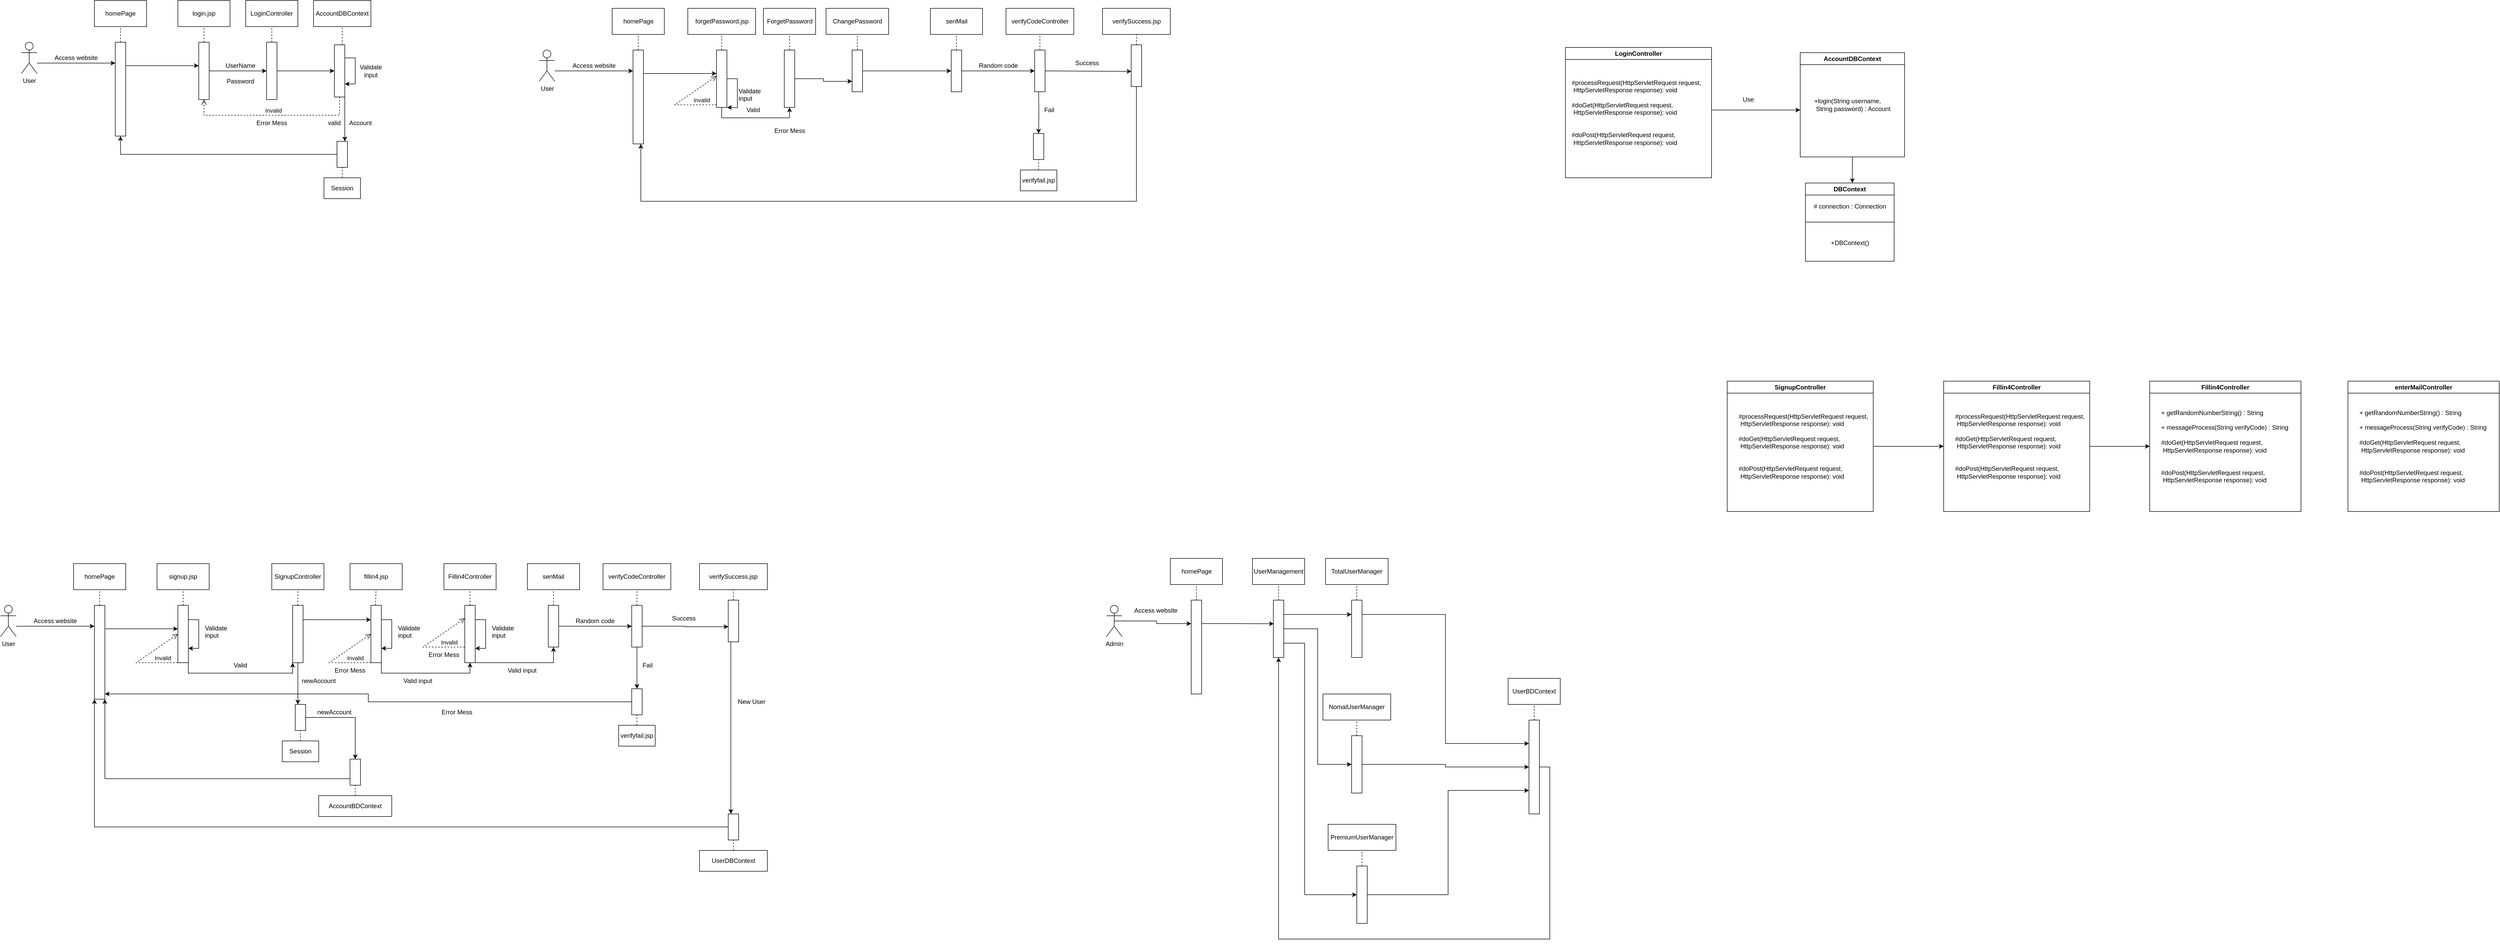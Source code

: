 <mxfile version="21.0.6" type="github">
  <diagram name="Page-1" id="yaiSUdIja8jFNTYcKJVp">
    <mxGraphModel dx="2734" dy="2526" grid="1" gridSize="10" guides="1" tooltips="1" connect="1" arrows="1" fold="1" page="1" pageScale="1" pageWidth="850" pageHeight="1100" math="0" shadow="0">
      <root>
        <mxCell id="0" />
        <mxCell id="1" parent="0" />
        <mxCell id="zgJvrpXNEwTxWeU-P69i-1" value="User" style="shape=umlActor;verticalLabelPosition=bottom;verticalAlign=top;html=1;outlineConnect=0;" parent="1" vertex="1">
          <mxGeometry x="90" y="310" width="30" height="60" as="geometry" />
        </mxCell>
        <mxCell id="zgJvrpXNEwTxWeU-P69i-2" value="" style="rounded=0;whiteSpace=wrap;html=1;" parent="1" vertex="1">
          <mxGeometry x="270" y="310" width="20" height="180" as="geometry" />
        </mxCell>
        <mxCell id="zgJvrpXNEwTxWeU-P69i-3" value="" style="endArrow=classic;html=1;rounded=0;" parent="1" edge="1">
          <mxGeometry width="50" height="50" relative="1" as="geometry">
            <mxPoint x="120" y="350" as="sourcePoint" />
            <mxPoint x="270" y="350" as="targetPoint" />
            <Array as="points">
              <mxPoint x="180" y="350" />
              <mxPoint x="220" y="350" />
            </Array>
          </mxGeometry>
        </mxCell>
        <mxCell id="zgJvrpXNEwTxWeU-P69i-4" value="Access website" style="text;html=1;strokeColor=none;fillColor=none;align=center;verticalAlign=middle;whiteSpace=wrap;rounded=0;" parent="1" vertex="1">
          <mxGeometry x="150" y="325" width="90" height="30" as="geometry" />
        </mxCell>
        <mxCell id="zgJvrpXNEwTxWeU-P69i-5" value="homePage" style="rounded=0;whiteSpace=wrap;html=1;" parent="1" vertex="1">
          <mxGeometry x="230" y="230" width="100" height="50" as="geometry" />
        </mxCell>
        <mxCell id="zgJvrpXNEwTxWeU-P69i-6" value="" style="endArrow=none;dashed=1;html=1;rounded=0;entryX=0.5;entryY=1;entryDx=0;entryDy=0;exitX=0.5;exitY=0;exitDx=0;exitDy=0;" parent="1" source="zgJvrpXNEwTxWeU-P69i-2" target="zgJvrpXNEwTxWeU-P69i-5" edge="1">
          <mxGeometry width="50" height="50" relative="1" as="geometry">
            <mxPoint x="210" y="350" as="sourcePoint" />
            <mxPoint x="260" y="300" as="targetPoint" />
          </mxGeometry>
        </mxCell>
        <mxCell id="zgJvrpXNEwTxWeU-P69i-17" style="edgeStyle=orthogonalEdgeStyle;rounded=0;orthogonalLoop=1;jettySize=auto;html=1;" parent="1" source="zgJvrpXNEwTxWeU-P69i-7" edge="1">
          <mxGeometry relative="1" as="geometry">
            <mxPoint x="560" y="365" as="targetPoint" />
          </mxGeometry>
        </mxCell>
        <mxCell id="zgJvrpXNEwTxWeU-P69i-7" value="" style="rounded=0;whiteSpace=wrap;html=1;" parent="1" vertex="1">
          <mxGeometry x="430" y="310" width="20" height="110" as="geometry" />
        </mxCell>
        <mxCell id="zgJvrpXNEwTxWeU-P69i-8" value="" style="rounded=0;whiteSpace=wrap;html=1;" parent="1" vertex="1">
          <mxGeometry x="390" y="230" width="100" height="50" as="geometry" />
        </mxCell>
        <mxCell id="zgJvrpXNEwTxWeU-P69i-10" value="" style="endArrow=none;dashed=1;html=1;rounded=0;entryX=0.5;entryY=1;entryDx=0;entryDy=0;exitX=0.5;exitY=0;exitDx=0;exitDy=0;" parent="1" source="zgJvrpXNEwTxWeU-P69i-7" target="zgJvrpXNEwTxWeU-P69i-8" edge="1">
          <mxGeometry width="50" height="50" relative="1" as="geometry">
            <mxPoint x="410" y="350" as="sourcePoint" />
            <mxPoint x="460" y="300" as="targetPoint" />
          </mxGeometry>
        </mxCell>
        <mxCell id="zgJvrpXNEwTxWeU-P69i-11" value="login.jsp" style="text;html=1;strokeColor=none;fillColor=none;align=center;verticalAlign=middle;whiteSpace=wrap;rounded=0;" parent="1" vertex="1">
          <mxGeometry x="410" y="240" width="60" height="30" as="geometry" />
        </mxCell>
        <mxCell id="zgJvrpXNEwTxWeU-P69i-12" value="" style="endArrow=classic;html=1;rounded=0;exitX=1;exitY=0.25;exitDx=0;exitDy=0;" parent="1" source="zgJvrpXNEwTxWeU-P69i-2" edge="1">
          <mxGeometry width="50" height="50" relative="1" as="geometry">
            <mxPoint x="410" y="350" as="sourcePoint" />
            <mxPoint x="430" y="355" as="targetPoint" />
          </mxGeometry>
        </mxCell>
        <mxCell id="zgJvrpXNEwTxWeU-P69i-13" value="UserName" style="text;html=1;strokeColor=none;fillColor=none;align=center;verticalAlign=middle;whiteSpace=wrap;rounded=0;" parent="1" vertex="1">
          <mxGeometry x="480" y="340" width="60" height="30" as="geometry" />
        </mxCell>
        <mxCell id="zgJvrpXNEwTxWeU-P69i-14" value="Password" style="text;html=1;strokeColor=none;fillColor=none;align=center;verticalAlign=middle;whiteSpace=wrap;rounded=0;" parent="1" vertex="1">
          <mxGeometry x="480" y="370" width="60" height="30" as="geometry" />
        </mxCell>
        <mxCell id="zgJvrpXNEwTxWeU-P69i-18" value="" style="rounded=0;whiteSpace=wrap;html=1;" parent="1" vertex="1">
          <mxGeometry x="560" y="310" width="20" height="110" as="geometry" />
        </mxCell>
        <mxCell id="zgJvrpXNEwTxWeU-P69i-19" value="LoginController" style="rounded=0;whiteSpace=wrap;html=1;" parent="1" vertex="1">
          <mxGeometry x="520" y="230" width="100" height="50" as="geometry" />
        </mxCell>
        <mxCell id="zgJvrpXNEwTxWeU-P69i-20" value="" style="endArrow=none;dashed=1;html=1;rounded=0;exitX=0.5;exitY=0;exitDx=0;exitDy=0;" parent="1" source="zgJvrpXNEwTxWeU-P69i-18" target="zgJvrpXNEwTxWeU-P69i-19" edge="1">
          <mxGeometry width="50" height="50" relative="1" as="geometry">
            <mxPoint x="460" y="350" as="sourcePoint" />
            <mxPoint x="510" y="300" as="targetPoint" />
          </mxGeometry>
        </mxCell>
        <mxCell id="zgJvrpXNEwTxWeU-P69i-24" value="Validate&lt;br&gt;input" style="text;html=1;strokeColor=none;fillColor=none;align=center;verticalAlign=middle;whiteSpace=wrap;rounded=0;" parent="1" vertex="1">
          <mxGeometry x="730" y="350" width="60" height="30" as="geometry" />
        </mxCell>
        <mxCell id="zgJvrpXNEwTxWeU-P69i-47" style="edgeStyle=orthogonalEdgeStyle;rounded=0;orthogonalLoop=1;jettySize=auto;html=1;exitX=1;exitY=1;exitDx=0;exitDy=0;entryX=0.75;entryY=0;entryDx=0;entryDy=0;" parent="1" source="zgJvrpXNEwTxWeU-P69i-26" target="zgJvrpXNEwTxWeU-P69i-44" edge="1">
          <mxGeometry relative="1" as="geometry" />
        </mxCell>
        <mxCell id="zgJvrpXNEwTxWeU-P69i-26" value="" style="rounded=0;whiteSpace=wrap;html=1;" parent="1" vertex="1">
          <mxGeometry x="690" y="315" width="20" height="100" as="geometry" />
        </mxCell>
        <mxCell id="zgJvrpXNEwTxWeU-P69i-27" value="" style="endArrow=classic;html=1;rounded=0;entryX=0;entryY=0.5;entryDx=0;entryDy=0;exitX=1;exitY=0.5;exitDx=0;exitDy=0;" parent="1" source="zgJvrpXNEwTxWeU-P69i-18" target="zgJvrpXNEwTxWeU-P69i-26" edge="1">
          <mxGeometry width="50" height="50" relative="1" as="geometry">
            <mxPoint x="580" y="420" as="sourcePoint" />
            <mxPoint x="660" y="350" as="targetPoint" />
          </mxGeometry>
        </mxCell>
        <mxCell id="zgJvrpXNEwTxWeU-P69i-28" value="AccountDBContext" style="rounded=0;whiteSpace=wrap;html=1;" parent="1" vertex="1">
          <mxGeometry x="650" y="230" width="110" height="50" as="geometry" />
        </mxCell>
        <mxCell id="zgJvrpXNEwTxWeU-P69i-29" value="" style="endArrow=none;dashed=1;html=1;rounded=0;entryX=0.5;entryY=1;entryDx=0;entryDy=0;exitX=0.75;exitY=0;exitDx=0;exitDy=0;" parent="1" source="zgJvrpXNEwTxWeU-P69i-26" target="zgJvrpXNEwTxWeU-P69i-28" edge="1">
          <mxGeometry width="50" height="50" relative="1" as="geometry">
            <mxPoint x="610" y="400" as="sourcePoint" />
            <mxPoint x="660" y="350" as="targetPoint" />
          </mxGeometry>
        </mxCell>
        <mxCell id="zgJvrpXNEwTxWeU-P69i-30" style="edgeStyle=orthogonalEdgeStyle;rounded=0;orthogonalLoop=1;jettySize=auto;html=1;exitX=1;exitY=0.25;exitDx=0;exitDy=0;entryX=1;entryY=0.75;entryDx=0;entryDy=0;" parent="1" source="zgJvrpXNEwTxWeU-P69i-26" target="zgJvrpXNEwTxWeU-P69i-26" edge="1">
          <mxGeometry relative="1" as="geometry" />
        </mxCell>
        <mxCell id="zgJvrpXNEwTxWeU-P69i-35" value="Invalid" style="html=1;verticalAlign=bottom;endArrow=open;dashed=1;endSize=8;edgeStyle=elbowEdgeStyle;elbow=vertical;curved=0;rounded=0;exitX=0.5;exitY=1;exitDx=0;exitDy=0;entryX=0.5;entryY=1;entryDx=0;entryDy=0;" parent="1" source="zgJvrpXNEwTxWeU-P69i-26" target="zgJvrpXNEwTxWeU-P69i-7" edge="1">
          <mxGeometry relative="1" as="geometry">
            <mxPoint x="710" y="460" as="sourcePoint" />
            <mxPoint x="440" y="440" as="targetPoint" />
            <Array as="points">
              <mxPoint x="640" y="450" />
            </Array>
          </mxGeometry>
        </mxCell>
        <mxCell id="zgJvrpXNEwTxWeU-P69i-36" value="Error Mess" style="text;html=1;strokeColor=none;fillColor=none;align=center;verticalAlign=middle;whiteSpace=wrap;rounded=0;" parent="1" vertex="1">
          <mxGeometry x="530" y="450" width="80" height="30" as="geometry" />
        </mxCell>
        <mxCell id="zgJvrpXNEwTxWeU-P69i-42" value="valid" style="text;html=1;strokeColor=none;fillColor=none;align=center;verticalAlign=middle;whiteSpace=wrap;rounded=0;" parent="1" vertex="1">
          <mxGeometry x="660" y="450" width="60" height="30" as="geometry" />
        </mxCell>
        <mxCell id="zgJvrpXNEwTxWeU-P69i-53" style="edgeStyle=orthogonalEdgeStyle;rounded=0;orthogonalLoop=1;jettySize=auto;html=1;exitX=0;exitY=0.5;exitDx=0;exitDy=0;entryX=0.5;entryY=1;entryDx=0;entryDy=0;" parent="1" source="zgJvrpXNEwTxWeU-P69i-44" target="zgJvrpXNEwTxWeU-P69i-2" edge="1">
          <mxGeometry relative="1" as="geometry" />
        </mxCell>
        <mxCell id="zgJvrpXNEwTxWeU-P69i-44" value="" style="rounded=0;whiteSpace=wrap;html=1;" parent="1" vertex="1">
          <mxGeometry x="695" y="500" width="20" height="50" as="geometry" />
        </mxCell>
        <mxCell id="zgJvrpXNEwTxWeU-P69i-46" value="Session" style="rounded=0;whiteSpace=wrap;html=1;" parent="1" vertex="1">
          <mxGeometry x="670" y="570" width="70" height="40" as="geometry" />
        </mxCell>
        <mxCell id="zgJvrpXNEwTxWeU-P69i-51" value="" style="endArrow=none;dashed=1;html=1;rounded=0;entryX=0.5;entryY=1;entryDx=0;entryDy=0;exitX=0.5;exitY=0;exitDx=0;exitDy=0;" parent="1" source="zgJvrpXNEwTxWeU-P69i-46" target="zgJvrpXNEwTxWeU-P69i-44" edge="1">
          <mxGeometry width="50" height="50" relative="1" as="geometry">
            <mxPoint x="540" y="540" as="sourcePoint" />
            <mxPoint x="590" y="490" as="targetPoint" />
          </mxGeometry>
        </mxCell>
        <mxCell id="zgJvrpXNEwTxWeU-P69i-52" value="Account" style="text;html=1;strokeColor=none;fillColor=none;align=center;verticalAlign=middle;whiteSpace=wrap;rounded=0;" parent="1" vertex="1">
          <mxGeometry x="710" y="450" width="60" height="30" as="geometry" />
        </mxCell>
        <mxCell id="zgJvrpXNEwTxWeU-P69i-60" value="User" style="shape=umlActor;verticalLabelPosition=bottom;verticalAlign=top;html=1;outlineConnect=0;" parent="1" vertex="1">
          <mxGeometry x="50" y="1390" width="30" height="60" as="geometry" />
        </mxCell>
        <mxCell id="zgJvrpXNEwTxWeU-P69i-61" value="" style="rounded=0;whiteSpace=wrap;html=1;" parent="1" vertex="1">
          <mxGeometry x="230" y="1390" width="20" height="180" as="geometry" />
        </mxCell>
        <mxCell id="zgJvrpXNEwTxWeU-P69i-62" value="" style="endArrow=classic;html=1;rounded=0;" parent="1" edge="1">
          <mxGeometry width="50" height="50" relative="1" as="geometry">
            <mxPoint x="80" y="1430" as="sourcePoint" />
            <mxPoint x="230" y="1430" as="targetPoint" />
            <Array as="points">
              <mxPoint x="140" y="1430" />
              <mxPoint x="180" y="1430" />
            </Array>
          </mxGeometry>
        </mxCell>
        <mxCell id="zgJvrpXNEwTxWeU-P69i-63" value="Access website" style="text;html=1;strokeColor=none;fillColor=none;align=center;verticalAlign=middle;whiteSpace=wrap;rounded=0;" parent="1" vertex="1">
          <mxGeometry x="110" y="1405" width="90" height="30" as="geometry" />
        </mxCell>
        <mxCell id="zgJvrpXNEwTxWeU-P69i-64" value="homePage" style="rounded=0;whiteSpace=wrap;html=1;" parent="1" vertex="1">
          <mxGeometry x="190" y="1310" width="100" height="50" as="geometry" />
        </mxCell>
        <mxCell id="zgJvrpXNEwTxWeU-P69i-65" value="" style="endArrow=none;dashed=1;html=1;rounded=0;entryX=0.5;entryY=1;entryDx=0;entryDy=0;exitX=0.5;exitY=0;exitDx=0;exitDy=0;" parent="1" source="zgJvrpXNEwTxWeU-P69i-61" target="zgJvrpXNEwTxWeU-P69i-64" edge="1">
          <mxGeometry width="50" height="50" relative="1" as="geometry">
            <mxPoint x="170" y="1430" as="sourcePoint" />
            <mxPoint x="220" y="1380" as="targetPoint" />
          </mxGeometry>
        </mxCell>
        <mxCell id="zgJvrpXNEwTxWeU-P69i-66" style="edgeStyle=orthogonalEdgeStyle;rounded=0;orthogonalLoop=1;jettySize=auto;html=1;entryX=1;entryY=0.75;entryDx=0;entryDy=0;exitX=1;exitY=0.25;exitDx=0;exitDy=0;" parent="1" source="zgJvrpXNEwTxWeU-P69i-67" target="zgJvrpXNEwTxWeU-P69i-67" edge="1">
          <mxGeometry relative="1" as="geometry">
            <mxPoint x="520" y="1445" as="targetPoint" />
          </mxGeometry>
        </mxCell>
        <mxCell id="zgJvrpXNEwTxWeU-P69i-96" style="edgeStyle=orthogonalEdgeStyle;rounded=0;orthogonalLoop=1;jettySize=auto;html=1;exitX=1;exitY=1;exitDx=0;exitDy=0;entryX=0;entryY=1;entryDx=0;entryDy=0;" parent="1" source="zgJvrpXNEwTxWeU-P69i-67" target="zgJvrpXNEwTxWeU-P69i-74" edge="1">
          <mxGeometry relative="1" as="geometry" />
        </mxCell>
        <mxCell id="zgJvrpXNEwTxWeU-P69i-67" value="" style="rounded=0;whiteSpace=wrap;html=1;" parent="1" vertex="1">
          <mxGeometry x="390" y="1390" width="20" height="110" as="geometry" />
        </mxCell>
        <mxCell id="zgJvrpXNEwTxWeU-P69i-68" value="" style="rounded=0;whiteSpace=wrap;html=1;" parent="1" vertex="1">
          <mxGeometry x="350" y="1310" width="100" height="50" as="geometry" />
        </mxCell>
        <mxCell id="zgJvrpXNEwTxWeU-P69i-69" value="" style="endArrow=none;dashed=1;html=1;rounded=0;entryX=0.5;entryY=1;entryDx=0;entryDy=0;exitX=0.5;exitY=0;exitDx=0;exitDy=0;" parent="1" source="zgJvrpXNEwTxWeU-P69i-67" target="zgJvrpXNEwTxWeU-P69i-68" edge="1">
          <mxGeometry width="50" height="50" relative="1" as="geometry">
            <mxPoint x="370" y="1430" as="sourcePoint" />
            <mxPoint x="420" y="1380" as="targetPoint" />
          </mxGeometry>
        </mxCell>
        <mxCell id="zgJvrpXNEwTxWeU-P69i-70" value="signup.jsp" style="text;html=1;strokeColor=none;fillColor=none;align=center;verticalAlign=middle;whiteSpace=wrap;rounded=0;" parent="1" vertex="1">
          <mxGeometry x="370" y="1320" width="60" height="30" as="geometry" />
        </mxCell>
        <mxCell id="zgJvrpXNEwTxWeU-P69i-71" value="" style="endArrow=classic;html=1;rounded=0;exitX=1;exitY=0.25;exitDx=0;exitDy=0;" parent="1" source="zgJvrpXNEwTxWeU-P69i-61" edge="1">
          <mxGeometry width="50" height="50" relative="1" as="geometry">
            <mxPoint x="370" y="1430" as="sourcePoint" />
            <mxPoint x="390" y="1435" as="targetPoint" />
            <Array as="points">
              <mxPoint x="320" y="1435" />
            </Array>
          </mxGeometry>
        </mxCell>
        <mxCell id="zgJvrpXNEwTxWeU-P69i-97" style="edgeStyle=orthogonalEdgeStyle;rounded=0;orthogonalLoop=1;jettySize=auto;html=1;exitX=0.5;exitY=1;exitDx=0;exitDy=0;entryX=0.25;entryY=0;entryDx=0;entryDy=0;" parent="1" source="zgJvrpXNEwTxWeU-P69i-74" target="zgJvrpXNEwTxWeU-P69i-83" edge="1">
          <mxGeometry relative="1" as="geometry" />
        </mxCell>
        <mxCell id="zgJvrpXNEwTxWeU-P69i-109" style="edgeStyle=orthogonalEdgeStyle;rounded=0;orthogonalLoop=1;jettySize=auto;html=1;exitX=1;exitY=0.25;exitDx=0;exitDy=0;entryX=0;entryY=0.25;entryDx=0;entryDy=0;" parent="1" source="zgJvrpXNEwTxWeU-P69i-74" target="zgJvrpXNEwTxWeU-P69i-102" edge="1">
          <mxGeometry relative="1" as="geometry" />
        </mxCell>
        <mxCell id="zgJvrpXNEwTxWeU-P69i-74" value="" style="rounded=0;whiteSpace=wrap;html=1;" parent="1" vertex="1">
          <mxGeometry x="610" y="1390" width="20" height="110" as="geometry" />
        </mxCell>
        <mxCell id="zgJvrpXNEwTxWeU-P69i-75" value="SignupController" style="rounded=0;whiteSpace=wrap;html=1;" parent="1" vertex="1">
          <mxGeometry x="570" y="1310" width="100" height="50" as="geometry" />
        </mxCell>
        <mxCell id="zgJvrpXNEwTxWeU-P69i-76" value="" style="endArrow=none;dashed=1;html=1;rounded=0;exitX=0.5;exitY=0;exitDx=0;exitDy=0;" parent="1" source="zgJvrpXNEwTxWeU-P69i-74" target="zgJvrpXNEwTxWeU-P69i-75" edge="1">
          <mxGeometry width="50" height="50" relative="1" as="geometry">
            <mxPoint x="420" y="1430" as="sourcePoint" />
            <mxPoint x="470" y="1380" as="targetPoint" />
          </mxGeometry>
        </mxCell>
        <mxCell id="zgJvrpXNEwTxWeU-P69i-81" value="&lt;span style=&quot;color: rgb(0, 0, 0); font-family: Helvetica; font-size: 12px; font-style: normal; font-variant-ligatures: normal; font-variant-caps: normal; font-weight: 400; letter-spacing: normal; orphans: 2; text-align: center; text-indent: 0px; text-transform: none; widows: 2; word-spacing: 0px; -webkit-text-stroke-width: 0px; background-color: rgb(251, 251, 251); text-decoration-thickness: initial; text-decoration-style: initial; text-decoration-color: initial; float: none; display: inline !important;&quot;&gt;Validate&lt;/span&gt;&lt;br style=&quot;border-color: var(--border-color); color: rgb(0, 0, 0); font-family: Helvetica; font-size: 12px; font-style: normal; font-variant-ligatures: normal; font-variant-caps: normal; font-weight: 400; letter-spacing: normal; orphans: 2; text-align: center; text-indent: 0px; text-transform: none; widows: 2; word-spacing: 0px; -webkit-text-stroke-width: 0px; background-color: rgb(251, 251, 251); text-decoration-thickness: initial; text-decoration-style: initial; text-decoration-color: initial;&quot;&gt;&lt;span style=&quot;color: rgb(0, 0, 0); font-family: Helvetica; font-size: 12px; font-style: normal; font-variant-ligatures: normal; font-variant-caps: normal; font-weight: 400; letter-spacing: normal; orphans: 2; text-align: center; text-indent: 0px; text-transform: none; widows: 2; word-spacing: 0px; -webkit-text-stroke-width: 0px; background-color: rgb(251, 251, 251); text-decoration-thickness: initial; text-decoration-style: initial; text-decoration-color: initial; float: none; display: inline !important;&quot;&gt;input&lt;/span&gt;" style="text;whiteSpace=wrap;html=1;" parent="1" vertex="1">
          <mxGeometry x="810" y="1420" width="50" height="50" as="geometry" />
        </mxCell>
        <mxCell id="zgJvrpXNEwTxWeU-P69i-178" style="edgeStyle=orthogonalEdgeStyle;rounded=0;orthogonalLoop=1;jettySize=auto;html=1;exitX=1;exitY=0.5;exitDx=0;exitDy=0;entryX=0.5;entryY=0;entryDx=0;entryDy=0;" parent="1" source="zgJvrpXNEwTxWeU-P69i-83" target="zgJvrpXNEwTxWeU-P69i-170" edge="1">
          <mxGeometry relative="1" as="geometry" />
        </mxCell>
        <mxCell id="zgJvrpXNEwTxWeU-P69i-83" value="" style="rounded=0;whiteSpace=wrap;html=1;" parent="1" vertex="1">
          <mxGeometry x="615" y="1580" width="20" height="50" as="geometry" />
        </mxCell>
        <mxCell id="zgJvrpXNEwTxWeU-P69i-84" value="Session" style="rounded=0;whiteSpace=wrap;html=1;" parent="1" vertex="1">
          <mxGeometry x="590" y="1650" width="70" height="40" as="geometry" />
        </mxCell>
        <mxCell id="zgJvrpXNEwTxWeU-P69i-85" value="" style="endArrow=none;dashed=1;html=1;rounded=0;entryX=0.5;entryY=1;entryDx=0;entryDy=0;exitX=0.5;exitY=0;exitDx=0;exitDy=0;" parent="1" source="zgJvrpXNEwTxWeU-P69i-84" target="zgJvrpXNEwTxWeU-P69i-83" edge="1">
          <mxGeometry width="50" height="50" relative="1" as="geometry">
            <mxPoint x="460" y="1620" as="sourcePoint" />
            <mxPoint x="510" y="1570" as="targetPoint" />
          </mxGeometry>
        </mxCell>
        <mxCell id="zgJvrpXNEwTxWeU-P69i-87" value="Valid" style="text;html=1;strokeColor=none;fillColor=none;align=center;verticalAlign=middle;whiteSpace=wrap;rounded=0;" parent="1" vertex="1">
          <mxGeometry x="480" y="1490" width="60" height="30" as="geometry" />
        </mxCell>
        <mxCell id="zgJvrpXNEwTxWeU-P69i-88" value="newAccount" style="text;html=1;strokeColor=none;fillColor=none;align=center;verticalAlign=middle;whiteSpace=wrap;rounded=0;" parent="1" vertex="1">
          <mxGeometry x="630" y="1520" width="60" height="30" as="geometry" />
        </mxCell>
        <mxCell id="zgJvrpXNEwTxWeU-P69i-94" value="Invalid" style="html=1;verticalAlign=bottom;endArrow=open;dashed=1;endSize=8;edgeStyle=elbowEdgeStyle;elbow=vertical;curved=0;rounded=0;entryX=0;entryY=0.5;entryDx=0;entryDy=0;" parent="1" target="zgJvrpXNEwTxWeU-P69i-67" edge="1">
          <mxGeometry x="-0.67" relative="1" as="geometry">
            <mxPoint x="390" y="1500" as="sourcePoint" />
            <mxPoint x="320" y="1450" as="targetPoint" />
            <Array as="points">
              <mxPoint x="310" y="1500" />
            </Array>
            <mxPoint as="offset" />
          </mxGeometry>
        </mxCell>
        <mxCell id="zgJvrpXNEwTxWeU-P69i-99" value="fillin4.jsp" style="rounded=0;whiteSpace=wrap;html=1;" parent="1" vertex="1">
          <mxGeometry x="720" y="1310" width="100" height="50" as="geometry" />
        </mxCell>
        <mxCell id="zgJvrpXNEwTxWeU-P69i-100" value="" style="endArrow=none;dashed=1;html=1;rounded=0;entryX=0.5;entryY=1;entryDx=0;entryDy=0;exitX=0.25;exitY=0;exitDx=0;exitDy=0;" parent="1" target="zgJvrpXNEwTxWeU-P69i-99" edge="1">
          <mxGeometry width="50" height="50" relative="1" as="geometry">
            <mxPoint x="768.75" y="1390" as="sourcePoint" />
            <mxPoint x="610" y="1480" as="targetPoint" />
          </mxGeometry>
        </mxCell>
        <mxCell id="zgJvrpXNEwTxWeU-P69i-101" style="edgeStyle=orthogonalEdgeStyle;rounded=0;orthogonalLoop=1;jettySize=auto;html=1;entryX=1;entryY=0.75;entryDx=0;entryDy=0;exitX=1;exitY=0.25;exitDx=0;exitDy=0;" parent="1" source="zgJvrpXNEwTxWeU-P69i-102" target="zgJvrpXNEwTxWeU-P69i-102" edge="1">
          <mxGeometry relative="1" as="geometry">
            <mxPoint x="890" y="1445" as="targetPoint" />
          </mxGeometry>
        </mxCell>
        <mxCell id="zgJvrpXNEwTxWeU-P69i-113" style="edgeStyle=orthogonalEdgeStyle;rounded=0;orthogonalLoop=1;jettySize=auto;html=1;exitX=1;exitY=1;exitDx=0;exitDy=0;entryX=0.5;entryY=1;entryDx=0;entryDy=0;" parent="1" source="zgJvrpXNEwTxWeU-P69i-102" target="zgJvrpXNEwTxWeU-P69i-110" edge="1">
          <mxGeometry relative="1" as="geometry">
            <Array as="points">
              <mxPoint x="780" y="1520" />
              <mxPoint x="950" y="1520" />
            </Array>
          </mxGeometry>
        </mxCell>
        <mxCell id="zgJvrpXNEwTxWeU-P69i-102" value="" style="rounded=0;whiteSpace=wrap;html=1;" parent="1" vertex="1">
          <mxGeometry x="760" y="1390" width="20" height="110" as="geometry" />
        </mxCell>
        <mxCell id="zgJvrpXNEwTxWeU-P69i-103" value="Error Mess" style="text;html=1;strokeColor=none;fillColor=none;align=center;verticalAlign=middle;whiteSpace=wrap;rounded=0;" parent="1" vertex="1">
          <mxGeometry x="680" y="1500" width="80" height="30" as="geometry" />
        </mxCell>
        <mxCell id="zgJvrpXNEwTxWeU-P69i-104" value="Invalid" style="html=1;verticalAlign=bottom;endArrow=open;dashed=1;endSize=8;edgeStyle=elbowEdgeStyle;elbow=vertical;curved=0;rounded=0;entryX=0;entryY=0.5;entryDx=0;entryDy=0;" parent="1" target="zgJvrpXNEwTxWeU-P69i-102" edge="1">
          <mxGeometry x="-0.661" relative="1" as="geometry">
            <mxPoint x="760" y="1500" as="sourcePoint" />
            <mxPoint x="690" y="1450" as="targetPoint" />
            <Array as="points">
              <mxPoint x="680" y="1500" />
            </Array>
            <mxPoint as="offset" />
          </mxGeometry>
        </mxCell>
        <mxCell id="zgJvrpXNEwTxWeU-P69i-131" style="edgeStyle=orthogonalEdgeStyle;rounded=0;orthogonalLoop=1;jettySize=auto;html=1;exitX=0.75;exitY=1;exitDx=0;exitDy=0;entryX=0.5;entryY=1;entryDx=0;entryDy=0;" parent="1" source="zgJvrpXNEwTxWeU-P69i-110" target="zgJvrpXNEwTxWeU-P69i-128" edge="1">
          <mxGeometry relative="1" as="geometry">
            <Array as="points">
              <mxPoint x="1110" y="1500" />
            </Array>
          </mxGeometry>
        </mxCell>
        <mxCell id="zgJvrpXNEwTxWeU-P69i-110" value="" style="rounded=0;whiteSpace=wrap;html=1;" parent="1" vertex="1">
          <mxGeometry x="940" y="1390" width="20" height="110" as="geometry" />
        </mxCell>
        <mxCell id="zgJvrpXNEwTxWeU-P69i-111" value="Fillin4Controller" style="rounded=0;whiteSpace=wrap;html=1;" parent="1" vertex="1">
          <mxGeometry x="900" y="1310" width="100" height="50" as="geometry" />
        </mxCell>
        <mxCell id="zgJvrpXNEwTxWeU-P69i-112" value="" style="endArrow=none;dashed=1;html=1;rounded=0;exitX=0.5;exitY=0;exitDx=0;exitDy=0;" parent="1" source="zgJvrpXNEwTxWeU-P69i-110" target="zgJvrpXNEwTxWeU-P69i-111" edge="1">
          <mxGeometry width="50" height="50" relative="1" as="geometry">
            <mxPoint x="750" y="1430" as="sourcePoint" />
            <mxPoint x="800" y="1380" as="targetPoint" />
          </mxGeometry>
        </mxCell>
        <mxCell id="zgJvrpXNEwTxWeU-P69i-114" value="Valid input" style="text;html=1;strokeColor=none;fillColor=none;align=center;verticalAlign=middle;whiteSpace=wrap;rounded=0;" parent="1" vertex="1">
          <mxGeometry x="820" y="1520" width="60" height="30" as="geometry" />
        </mxCell>
        <mxCell id="zgJvrpXNEwTxWeU-P69i-118" value="&lt;span style=&quot;color: rgb(0, 0, 0); font-family: Helvetica; font-size: 12px; font-style: normal; font-variant-ligatures: normal; font-variant-caps: normal; font-weight: 400; letter-spacing: normal; orphans: 2; text-align: center; text-indent: 0px; text-transform: none; widows: 2; word-spacing: 0px; -webkit-text-stroke-width: 0px; background-color: rgb(251, 251, 251); text-decoration-thickness: initial; text-decoration-style: initial; text-decoration-color: initial; float: none; display: inline !important;&quot;&gt;Validate&lt;/span&gt;&lt;br style=&quot;border-color: var(--border-color); color: rgb(0, 0, 0); font-family: Helvetica; font-size: 12px; font-style: normal; font-variant-ligatures: normal; font-variant-caps: normal; font-weight: 400; letter-spacing: normal; orphans: 2; text-align: center; text-indent: 0px; text-transform: none; widows: 2; word-spacing: 0px; -webkit-text-stroke-width: 0px; background-color: rgb(251, 251, 251); text-decoration-thickness: initial; text-decoration-style: initial; text-decoration-color: initial;&quot;&gt;&lt;span style=&quot;color: rgb(0, 0, 0); font-family: Helvetica; font-size: 12px; font-style: normal; font-variant-ligatures: normal; font-variant-caps: normal; font-weight: 400; letter-spacing: normal; orphans: 2; text-align: center; text-indent: 0px; text-transform: none; widows: 2; word-spacing: 0px; -webkit-text-stroke-width: 0px; background-color: rgb(251, 251, 251); text-decoration-thickness: initial; text-decoration-style: initial; text-decoration-color: initial; float: none; display: inline !important;&quot;&gt;input&lt;/span&gt;" style="text;whiteSpace=wrap;html=1;" parent="1" vertex="1">
          <mxGeometry x="440" y="1420" width="50" height="50" as="geometry" />
        </mxCell>
        <mxCell id="zgJvrpXNEwTxWeU-P69i-122" value="&lt;span style=&quot;color: rgb(0, 0, 0); font-family: Helvetica; font-size: 12px; font-style: normal; font-variant-ligatures: normal; font-variant-caps: normal; font-weight: 400; letter-spacing: normal; orphans: 2; text-align: center; text-indent: 0px; text-transform: none; widows: 2; word-spacing: 0px; -webkit-text-stroke-width: 0px; background-color: rgb(251, 251, 251); text-decoration-thickness: initial; text-decoration-style: initial; text-decoration-color: initial; float: none; display: inline !important;&quot;&gt;Validate&lt;/span&gt;&lt;br style=&quot;border-color: var(--border-color); color: rgb(0, 0, 0); font-family: Helvetica; font-size: 12px; font-style: normal; font-variant-ligatures: normal; font-variant-caps: normal; font-weight: 400; letter-spacing: normal; orphans: 2; text-align: center; text-indent: 0px; text-transform: none; widows: 2; word-spacing: 0px; -webkit-text-stroke-width: 0px; background-color: rgb(251, 251, 251); text-decoration-thickness: initial; text-decoration-style: initial; text-decoration-color: initial;&quot;&gt;&lt;span style=&quot;color: rgb(0, 0, 0); font-family: Helvetica; font-size: 12px; font-style: normal; font-variant-ligatures: normal; font-variant-caps: normal; font-weight: 400; letter-spacing: normal; orphans: 2; text-align: center; text-indent: 0px; text-transform: none; widows: 2; word-spacing: 0px; -webkit-text-stroke-width: 0px; background-color: rgb(251, 251, 251); text-decoration-thickness: initial; text-decoration-style: initial; text-decoration-color: initial; float: none; display: inline !important;&quot;&gt;input&lt;/span&gt;" style="text;whiteSpace=wrap;html=1;" parent="1" vertex="1">
          <mxGeometry x="990" y="1420" width="50" height="50" as="geometry" />
        </mxCell>
        <mxCell id="zgJvrpXNEwTxWeU-P69i-125" style="edgeStyle=orthogonalEdgeStyle;rounded=0;orthogonalLoop=1;jettySize=auto;html=1;exitX=1;exitY=0.25;exitDx=0;exitDy=0;entryX=1;entryY=0.75;entryDx=0;entryDy=0;" parent="1" source="zgJvrpXNEwTxWeU-P69i-110" target="zgJvrpXNEwTxWeU-P69i-110" edge="1">
          <mxGeometry relative="1" as="geometry" />
        </mxCell>
        <mxCell id="zgJvrpXNEwTxWeU-P69i-126" value="Error Mess" style="text;html=1;strokeColor=none;fillColor=none;align=center;verticalAlign=middle;whiteSpace=wrap;rounded=0;" parent="1" vertex="1">
          <mxGeometry x="860" y="1470" width="80" height="30" as="geometry" />
        </mxCell>
        <mxCell id="zgJvrpXNEwTxWeU-P69i-127" value="Invalid" style="html=1;verticalAlign=bottom;endArrow=open;dashed=1;endSize=8;edgeStyle=elbowEdgeStyle;elbow=vertical;curved=0;rounded=0;entryX=0;entryY=0.5;entryDx=0;entryDy=0;" parent="1" edge="1">
          <mxGeometry x="-0.661" relative="1" as="geometry">
            <mxPoint x="940" y="1470" as="sourcePoint" />
            <mxPoint x="940" y="1415" as="targetPoint" />
            <Array as="points">
              <mxPoint x="860" y="1470" />
            </Array>
            <mxPoint as="offset" />
          </mxGeometry>
        </mxCell>
        <mxCell id="zgJvrpXNEwTxWeU-P69i-138" style="edgeStyle=orthogonalEdgeStyle;rounded=0;orthogonalLoop=1;jettySize=auto;html=1;exitX=1;exitY=0.5;exitDx=0;exitDy=0;" parent="1" source="zgJvrpXNEwTxWeU-P69i-128" target="zgJvrpXNEwTxWeU-P69i-134" edge="1">
          <mxGeometry relative="1" as="geometry" />
        </mxCell>
        <mxCell id="zgJvrpXNEwTxWeU-P69i-128" value="" style="rounded=0;whiteSpace=wrap;html=1;" parent="1" vertex="1">
          <mxGeometry x="1100" y="1390" width="20" height="80" as="geometry" />
        </mxCell>
        <mxCell id="zgJvrpXNEwTxWeU-P69i-129" value="senMail" style="rounded=0;whiteSpace=wrap;html=1;" parent="1" vertex="1">
          <mxGeometry x="1060" y="1310" width="100" height="50" as="geometry" />
        </mxCell>
        <mxCell id="zgJvrpXNEwTxWeU-P69i-130" value="" style="endArrow=none;dashed=1;html=1;rounded=0;entryX=0.5;entryY=1;entryDx=0;entryDy=0;exitX=0.5;exitY=0;exitDx=0;exitDy=0;" parent="1" source="zgJvrpXNEwTxWeU-P69i-128" target="zgJvrpXNEwTxWeU-P69i-129" edge="1">
          <mxGeometry width="50" height="50" relative="1" as="geometry">
            <mxPoint x="660" y="1400" as="sourcePoint" />
            <mxPoint x="710" y="1350" as="targetPoint" />
          </mxGeometry>
        </mxCell>
        <mxCell id="zgJvrpXNEwTxWeU-P69i-132" value="Valid input" style="text;html=1;strokeColor=none;fillColor=none;align=center;verticalAlign=middle;whiteSpace=wrap;rounded=0;" parent="1" vertex="1">
          <mxGeometry x="1020" y="1500" width="60" height="30" as="geometry" />
        </mxCell>
        <mxCell id="zgJvrpXNEwTxWeU-P69i-151" style="edgeStyle=orthogonalEdgeStyle;rounded=0;orthogonalLoop=1;jettySize=auto;html=1;exitX=0.5;exitY=1;exitDx=0;exitDy=0;entryX=0.5;entryY=0;entryDx=0;entryDy=0;" parent="1" source="zgJvrpXNEwTxWeU-P69i-134" target="zgJvrpXNEwTxWeU-P69i-148" edge="1">
          <mxGeometry relative="1" as="geometry" />
        </mxCell>
        <mxCell id="zgJvrpXNEwTxWeU-P69i-152" style="edgeStyle=orthogonalEdgeStyle;rounded=0;orthogonalLoop=1;jettySize=auto;html=1;exitX=1;exitY=0.5;exitDx=0;exitDy=0;entryX=0.02;entryY=0.637;entryDx=0;entryDy=0;entryPerimeter=0;" parent="1" source="zgJvrpXNEwTxWeU-P69i-134" target="zgJvrpXNEwTxWeU-P69i-145" edge="1">
          <mxGeometry relative="1" as="geometry" />
        </mxCell>
        <mxCell id="zgJvrpXNEwTxWeU-P69i-134" value="" style="rounded=0;whiteSpace=wrap;html=1;" parent="1" vertex="1">
          <mxGeometry x="1260" y="1390" width="20" height="80" as="geometry" />
        </mxCell>
        <mxCell id="zgJvrpXNEwTxWeU-P69i-135" value="verifyCodeController" style="rounded=0;whiteSpace=wrap;html=1;" parent="1" vertex="1">
          <mxGeometry x="1205" y="1310" width="130" height="50" as="geometry" />
        </mxCell>
        <mxCell id="zgJvrpXNEwTxWeU-P69i-136" value="" style="endArrow=none;dashed=1;html=1;rounded=0;entryX=0.5;entryY=1;entryDx=0;entryDy=0;exitX=0.5;exitY=0;exitDx=0;exitDy=0;" parent="1" source="zgJvrpXNEwTxWeU-P69i-134" target="zgJvrpXNEwTxWeU-P69i-135" edge="1">
          <mxGeometry width="50" height="50" relative="1" as="geometry">
            <mxPoint x="820" y="1400" as="sourcePoint" />
            <mxPoint x="870" y="1350" as="targetPoint" />
          </mxGeometry>
        </mxCell>
        <mxCell id="zgJvrpXNEwTxWeU-P69i-139" value="Random code" style="text;html=1;strokeColor=none;fillColor=none;align=center;verticalAlign=middle;whiteSpace=wrap;rounded=0;" parent="1" vertex="1">
          <mxGeometry x="1150" y="1405" width="80" height="30" as="geometry" />
        </mxCell>
        <mxCell id="zgJvrpXNEwTxWeU-P69i-143" value="Fail" style="text;html=1;align=center;verticalAlign=middle;resizable=0;points=[];autosize=1;strokeColor=none;fillColor=none;" parent="1" vertex="1">
          <mxGeometry x="1270" y="1490" width="40" height="30" as="geometry" />
        </mxCell>
        <mxCell id="zgJvrpXNEwTxWeU-P69i-174" style="edgeStyle=orthogonalEdgeStyle;rounded=0;orthogonalLoop=1;jettySize=auto;html=1;exitX=0.25;exitY=1;exitDx=0;exitDy=0;entryX=0.25;entryY=0;entryDx=0;entryDy=0;" parent="1" source="zgJvrpXNEwTxWeU-P69i-145" target="zgJvrpXNEwTxWeU-P69i-166" edge="1">
          <mxGeometry relative="1" as="geometry" />
        </mxCell>
        <mxCell id="zgJvrpXNEwTxWeU-P69i-145" value="" style="rounded=0;whiteSpace=wrap;html=1;" parent="1" vertex="1">
          <mxGeometry x="1445" y="1380" width="20" height="80" as="geometry" />
        </mxCell>
        <mxCell id="zgJvrpXNEwTxWeU-P69i-146" value="verifySuccess.jsp" style="rounded=0;whiteSpace=wrap;html=1;" parent="1" vertex="1">
          <mxGeometry x="1390" y="1310" width="130" height="50" as="geometry" />
        </mxCell>
        <mxCell id="zgJvrpXNEwTxWeU-P69i-147" value="" style="endArrow=none;dashed=1;html=1;rounded=0;entryX=0.5;entryY=1;entryDx=0;entryDy=0;exitX=0.5;exitY=0;exitDx=0;exitDy=0;" parent="1" source="zgJvrpXNEwTxWeU-P69i-145" target="zgJvrpXNEwTxWeU-P69i-146" edge="1">
          <mxGeometry width="50" height="50" relative="1" as="geometry">
            <mxPoint x="1005" y="1390" as="sourcePoint" />
            <mxPoint x="1055" y="1340" as="targetPoint" />
          </mxGeometry>
        </mxCell>
        <mxCell id="zgJvrpXNEwTxWeU-P69i-159" style="edgeStyle=orthogonalEdgeStyle;rounded=0;orthogonalLoop=1;jettySize=auto;html=1;exitX=0;exitY=0.5;exitDx=0;exitDy=0;entryX=1;entryY=0.944;entryDx=0;entryDy=0;entryPerimeter=0;" parent="1" source="zgJvrpXNEwTxWeU-P69i-148" target="zgJvrpXNEwTxWeU-P69i-61" edge="1">
          <mxGeometry relative="1" as="geometry" />
        </mxCell>
        <mxCell id="zgJvrpXNEwTxWeU-P69i-148" value="" style="rounded=0;whiteSpace=wrap;html=1;" parent="1" vertex="1">
          <mxGeometry x="1260" y="1550" width="20" height="50" as="geometry" />
        </mxCell>
        <mxCell id="zgJvrpXNEwTxWeU-P69i-155" style="edgeStyle=orthogonalEdgeStyle;rounded=0;orthogonalLoop=1;jettySize=auto;html=1;exitX=0.5;exitY=1;exitDx=0;exitDy=0;" parent="1" source="zgJvrpXNEwTxWeU-P69i-149" edge="1">
          <mxGeometry relative="1" as="geometry">
            <mxPoint x="1270.25" y="1660.25" as="targetPoint" />
          </mxGeometry>
        </mxCell>
        <mxCell id="zgJvrpXNEwTxWeU-P69i-149" value="verifyfail.jsp" style="rounded=0;whiteSpace=wrap;html=1;" parent="1" vertex="1">
          <mxGeometry x="1235" y="1620" width="70" height="40" as="geometry" />
        </mxCell>
        <mxCell id="zgJvrpXNEwTxWeU-P69i-150" value="" style="endArrow=none;dashed=1;html=1;rounded=0;entryX=0.5;entryY=1;entryDx=0;entryDy=0;exitX=0.5;exitY=0;exitDx=0;exitDy=0;" parent="1" source="zgJvrpXNEwTxWeU-P69i-149" target="zgJvrpXNEwTxWeU-P69i-148" edge="1">
          <mxGeometry width="50" height="50" relative="1" as="geometry">
            <mxPoint x="1105" y="1590" as="sourcePoint" />
            <mxPoint x="1155" y="1540" as="targetPoint" />
          </mxGeometry>
        </mxCell>
        <mxCell id="zgJvrpXNEwTxWeU-P69i-154" value="Success" style="text;html=1;strokeColor=none;fillColor=none;align=center;verticalAlign=middle;whiteSpace=wrap;rounded=0;" parent="1" vertex="1">
          <mxGeometry x="1330" y="1400" width="60" height="30" as="geometry" />
        </mxCell>
        <mxCell id="zgJvrpXNEwTxWeU-P69i-164" value="Error Mess" style="text;html=1;strokeColor=none;fillColor=none;align=center;verticalAlign=middle;whiteSpace=wrap;rounded=0;" parent="1" vertex="1">
          <mxGeometry x="860" y="1580" width="130" height="30" as="geometry" />
        </mxCell>
        <mxCell id="zgJvrpXNEwTxWeU-P69i-165" style="edgeStyle=orthogonalEdgeStyle;rounded=0;orthogonalLoop=1;jettySize=auto;html=1;exitX=0.5;exitY=1;exitDx=0;exitDy=0;" parent="1" source="zgJvrpXNEwTxWeU-P69i-164" target="zgJvrpXNEwTxWeU-P69i-164" edge="1">
          <mxGeometry relative="1" as="geometry" />
        </mxCell>
        <mxCell id="zgJvrpXNEwTxWeU-P69i-177" style="edgeStyle=orthogonalEdgeStyle;rounded=0;orthogonalLoop=1;jettySize=auto;html=1;exitX=0;exitY=0.5;exitDx=0;exitDy=0;entryX=0;entryY=1;entryDx=0;entryDy=0;" parent="1" source="zgJvrpXNEwTxWeU-P69i-166" target="zgJvrpXNEwTxWeU-P69i-61" edge="1">
          <mxGeometry relative="1" as="geometry" />
        </mxCell>
        <mxCell id="zgJvrpXNEwTxWeU-P69i-166" value="" style="rounded=0;whiteSpace=wrap;html=1;" parent="1" vertex="1">
          <mxGeometry x="1445" y="1790" width="20" height="50" as="geometry" />
        </mxCell>
        <mxCell id="zgJvrpXNEwTxWeU-P69i-167" value="UserDBContext" style="rounded=0;whiteSpace=wrap;html=1;" parent="1" vertex="1">
          <mxGeometry x="1390" y="1860" width="130" height="40" as="geometry" />
        </mxCell>
        <mxCell id="zgJvrpXNEwTxWeU-P69i-168" value="" style="endArrow=none;dashed=1;html=1;rounded=0;entryX=0.5;entryY=1;entryDx=0;entryDy=0;exitX=0.5;exitY=0;exitDx=0;exitDy=0;" parent="1" source="zgJvrpXNEwTxWeU-P69i-167" target="zgJvrpXNEwTxWeU-P69i-166" edge="1">
          <mxGeometry width="50" height="50" relative="1" as="geometry">
            <mxPoint x="1290" y="1830" as="sourcePoint" />
            <mxPoint x="1340" y="1780" as="targetPoint" />
          </mxGeometry>
        </mxCell>
        <mxCell id="zgJvrpXNEwTxWeU-P69i-180" style="edgeStyle=orthogonalEdgeStyle;rounded=0;orthogonalLoop=1;jettySize=auto;html=1;exitX=0;exitY=0.75;exitDx=0;exitDy=0;entryX=1;entryY=1;entryDx=0;entryDy=0;" parent="1" source="zgJvrpXNEwTxWeU-P69i-170" target="zgJvrpXNEwTxWeU-P69i-61" edge="1">
          <mxGeometry relative="1" as="geometry" />
        </mxCell>
        <mxCell id="zgJvrpXNEwTxWeU-P69i-170" value="" style="rounded=0;whiteSpace=wrap;html=1;" parent="1" vertex="1">
          <mxGeometry x="720" y="1685" width="20" height="50" as="geometry" />
        </mxCell>
        <mxCell id="zgJvrpXNEwTxWeU-P69i-171" value="AccountBDContext" style="rounded=0;whiteSpace=wrap;html=1;" parent="1" vertex="1">
          <mxGeometry x="660" y="1755" width="140" height="40" as="geometry" />
        </mxCell>
        <mxCell id="zgJvrpXNEwTxWeU-P69i-172" value="" style="endArrow=none;dashed=1;html=1;rounded=0;entryX=0.5;entryY=1;entryDx=0;entryDy=0;exitX=0.5;exitY=0;exitDx=0;exitDy=0;" parent="1" source="zgJvrpXNEwTxWeU-P69i-171" target="zgJvrpXNEwTxWeU-P69i-170" edge="1">
          <mxGeometry width="50" height="50" relative="1" as="geometry">
            <mxPoint x="530" y="1725" as="sourcePoint" />
            <mxPoint x="580" y="1675" as="targetPoint" />
          </mxGeometry>
        </mxCell>
        <mxCell id="zgJvrpXNEwTxWeU-P69i-175" value="New User" style="text;html=1;strokeColor=none;fillColor=none;align=center;verticalAlign=middle;whiteSpace=wrap;rounded=0;" parent="1" vertex="1">
          <mxGeometry x="1460" y="1560" width="60" height="30" as="geometry" />
        </mxCell>
        <mxCell id="zgJvrpXNEwTxWeU-P69i-179" value="newAccount" style="text;html=1;strokeColor=none;fillColor=none;align=center;verticalAlign=middle;whiteSpace=wrap;rounded=0;" parent="1" vertex="1">
          <mxGeometry x="660" y="1580" width="60" height="30" as="geometry" />
        </mxCell>
        <mxCell id="zgJvrpXNEwTxWeU-P69i-181" value="User" style="shape=umlActor;verticalLabelPosition=bottom;verticalAlign=top;html=1;outlineConnect=0;" parent="1" vertex="1">
          <mxGeometry x="1082.5" y="325" width="30" height="60" as="geometry" />
        </mxCell>
        <mxCell id="zgJvrpXNEwTxWeU-P69i-182" value="" style="rounded=0;whiteSpace=wrap;html=1;" parent="1" vertex="1">
          <mxGeometry x="1262.5" y="325" width="20" height="180" as="geometry" />
        </mxCell>
        <mxCell id="zgJvrpXNEwTxWeU-P69i-183" value="" style="endArrow=classic;html=1;rounded=0;" parent="1" edge="1">
          <mxGeometry width="50" height="50" relative="1" as="geometry">
            <mxPoint x="1112.5" y="365" as="sourcePoint" />
            <mxPoint x="1262.5" y="365" as="targetPoint" />
            <Array as="points">
              <mxPoint x="1172.5" y="365" />
              <mxPoint x="1212.5" y="365" />
            </Array>
          </mxGeometry>
        </mxCell>
        <mxCell id="zgJvrpXNEwTxWeU-P69i-184" value="Access website" style="text;html=1;strokeColor=none;fillColor=none;align=center;verticalAlign=middle;whiteSpace=wrap;rounded=0;" parent="1" vertex="1">
          <mxGeometry x="1142.5" y="340" width="90" height="30" as="geometry" />
        </mxCell>
        <mxCell id="zgJvrpXNEwTxWeU-P69i-185" value="homePage" style="rounded=0;whiteSpace=wrap;html=1;" parent="1" vertex="1">
          <mxGeometry x="1222.5" y="245" width="100" height="50" as="geometry" />
        </mxCell>
        <mxCell id="zgJvrpXNEwTxWeU-P69i-186" value="" style="endArrow=none;dashed=1;html=1;rounded=0;entryX=0.5;entryY=1;entryDx=0;entryDy=0;exitX=0.5;exitY=0;exitDx=0;exitDy=0;" parent="1" source="zgJvrpXNEwTxWeU-P69i-182" target="zgJvrpXNEwTxWeU-P69i-185" edge="1">
          <mxGeometry width="50" height="50" relative="1" as="geometry">
            <mxPoint x="1202.5" y="365" as="sourcePoint" />
            <mxPoint x="1252.5" y="315" as="targetPoint" />
          </mxGeometry>
        </mxCell>
        <mxCell id="zgJvrpXNEwTxWeU-P69i-199" style="edgeStyle=orthogonalEdgeStyle;rounded=0;orthogonalLoop=1;jettySize=auto;html=1;exitX=1;exitY=0.5;exitDx=0;exitDy=0;" parent="1" source="zgJvrpXNEwTxWeU-P69i-188" edge="1">
          <mxGeometry relative="1" as="geometry">
            <mxPoint x="1442.891" y="435.0" as="targetPoint" />
          </mxGeometry>
        </mxCell>
        <mxCell id="zgJvrpXNEwTxWeU-P69i-202" style="edgeStyle=orthogonalEdgeStyle;rounded=0;orthogonalLoop=1;jettySize=auto;html=1;exitX=0.5;exitY=1;exitDx=0;exitDy=0;entryX=0.5;entryY=1;entryDx=0;entryDy=0;" parent="1" source="zgJvrpXNEwTxWeU-P69i-188" target="zgJvrpXNEwTxWeU-P69i-195" edge="1">
          <mxGeometry relative="1" as="geometry" />
        </mxCell>
        <mxCell id="zgJvrpXNEwTxWeU-P69i-188" value="" style="rounded=0;whiteSpace=wrap;html=1;" parent="1" vertex="1">
          <mxGeometry x="1422.5" y="325" width="20" height="110" as="geometry" />
        </mxCell>
        <mxCell id="zgJvrpXNEwTxWeU-P69i-189" value="" style="rounded=0;whiteSpace=wrap;html=1;" parent="1" vertex="1">
          <mxGeometry x="1367.5" y="245" width="130" height="50" as="geometry" />
        </mxCell>
        <mxCell id="zgJvrpXNEwTxWeU-P69i-190" value="" style="endArrow=none;dashed=1;html=1;rounded=0;entryX=0.5;entryY=1;entryDx=0;entryDy=0;exitX=0.5;exitY=0;exitDx=0;exitDy=0;" parent="1" source="zgJvrpXNEwTxWeU-P69i-188" target="zgJvrpXNEwTxWeU-P69i-189" edge="1">
          <mxGeometry width="50" height="50" relative="1" as="geometry">
            <mxPoint x="1402.5" y="365" as="sourcePoint" />
            <mxPoint x="1452.5" y="315" as="targetPoint" />
          </mxGeometry>
        </mxCell>
        <mxCell id="zgJvrpXNEwTxWeU-P69i-191" value="forgetPassword.jsp" style="text;html=1;strokeColor=none;fillColor=none;align=center;verticalAlign=middle;whiteSpace=wrap;rounded=0;" parent="1" vertex="1">
          <mxGeometry x="1402.5" y="255" width="60" height="30" as="geometry" />
        </mxCell>
        <mxCell id="zgJvrpXNEwTxWeU-P69i-192" value="" style="endArrow=classic;html=1;rounded=0;exitX=1;exitY=0.25;exitDx=0;exitDy=0;" parent="1" source="zgJvrpXNEwTxWeU-P69i-182" edge="1">
          <mxGeometry width="50" height="50" relative="1" as="geometry">
            <mxPoint x="1402.5" y="365" as="sourcePoint" />
            <mxPoint x="1422.5" y="370" as="targetPoint" />
          </mxGeometry>
        </mxCell>
        <mxCell id="zgJvrpXNEwTxWeU-P69i-215" style="edgeStyle=orthogonalEdgeStyle;rounded=0;orthogonalLoop=1;jettySize=auto;html=1;exitX=1;exitY=0.5;exitDx=0;exitDy=0;entryX=0;entryY=0.75;entryDx=0;entryDy=0;" parent="1" source="zgJvrpXNEwTxWeU-P69i-195" target="zgJvrpXNEwTxWeU-P69i-212" edge="1">
          <mxGeometry relative="1" as="geometry" />
        </mxCell>
        <mxCell id="zgJvrpXNEwTxWeU-P69i-195" value="" style="rounded=0;whiteSpace=wrap;html=1;" parent="1" vertex="1">
          <mxGeometry x="1552.5" y="325" width="20" height="110" as="geometry" />
        </mxCell>
        <mxCell id="zgJvrpXNEwTxWeU-P69i-196" value="ForgetPassword" style="rounded=0;whiteSpace=wrap;html=1;" parent="1" vertex="1">
          <mxGeometry x="1512.5" y="245" width="100" height="50" as="geometry" />
        </mxCell>
        <mxCell id="zgJvrpXNEwTxWeU-P69i-197" value="" style="endArrow=none;dashed=1;html=1;rounded=0;exitX=0.5;exitY=0;exitDx=0;exitDy=0;" parent="1" source="zgJvrpXNEwTxWeU-P69i-195" target="zgJvrpXNEwTxWeU-P69i-196" edge="1">
          <mxGeometry width="50" height="50" relative="1" as="geometry">
            <mxPoint x="1452.5" y="365" as="sourcePoint" />
            <mxPoint x="1502.5" y="315" as="targetPoint" />
          </mxGeometry>
        </mxCell>
        <mxCell id="zgJvrpXNEwTxWeU-P69i-198" value="Error Mess" style="text;html=1;strokeColor=none;fillColor=none;align=center;verticalAlign=middle;whiteSpace=wrap;rounded=0;" parent="1" vertex="1">
          <mxGeometry x="1522.5" y="465" width="80" height="30" as="geometry" />
        </mxCell>
        <mxCell id="zgJvrpXNEwTxWeU-P69i-200" value="&lt;span style=&quot;color: rgb(0, 0, 0); font-family: Helvetica; font-size: 12px; font-style: normal; font-variant-ligatures: normal; font-variant-caps: normal; font-weight: 400; letter-spacing: normal; orphans: 2; text-align: center; text-indent: 0px; text-transform: none; widows: 2; word-spacing: 0px; -webkit-text-stroke-width: 0px; background-color: rgb(251, 251, 251); text-decoration-thickness: initial; text-decoration-style: initial; text-decoration-color: initial; float: none; display: inline !important;&quot;&gt;Validate&lt;/span&gt;&lt;br style=&quot;border-color: var(--border-color); color: rgb(0, 0, 0); font-family: Helvetica; font-size: 12px; font-style: normal; font-variant-ligatures: normal; font-variant-caps: normal; font-weight: 400; letter-spacing: normal; orphans: 2; text-align: center; text-indent: 0px; text-transform: none; widows: 2; word-spacing: 0px; -webkit-text-stroke-width: 0px; background-color: rgb(251, 251, 251); text-decoration-thickness: initial; text-decoration-style: initial; text-decoration-color: initial;&quot;&gt;&lt;span style=&quot;color: rgb(0, 0, 0); font-family: Helvetica; font-size: 12px; font-style: normal; font-variant-ligatures: normal; font-variant-caps: normal; font-weight: 400; letter-spacing: normal; orphans: 2; text-align: center; text-indent: 0px; text-transform: none; widows: 2; word-spacing: 0px; -webkit-text-stroke-width: 0px; background-color: rgb(251, 251, 251); text-decoration-thickness: initial; text-decoration-style: initial; text-decoration-color: initial; float: none; display: inline !important;&quot;&gt;input&lt;/span&gt;" style="text;whiteSpace=wrap;html=1;" parent="1" vertex="1">
          <mxGeometry x="1462.5" y="390" width="50" height="50" as="geometry" />
        </mxCell>
        <mxCell id="zgJvrpXNEwTxWeU-P69i-201" value="Invalid" style="html=1;verticalAlign=bottom;endArrow=open;dashed=1;endSize=8;edgeStyle=elbowEdgeStyle;elbow=vertical;curved=0;rounded=0;entryX=0;entryY=0.5;entryDx=0;entryDy=0;" parent="1" edge="1">
          <mxGeometry x="-0.67" relative="1" as="geometry">
            <mxPoint x="1422.5" y="430" as="sourcePoint" />
            <mxPoint x="1422.5" y="375" as="targetPoint" />
            <Array as="points">
              <mxPoint x="1342.5" y="430" />
            </Array>
            <mxPoint as="offset" />
          </mxGeometry>
        </mxCell>
        <mxCell id="zgJvrpXNEwTxWeU-P69i-203" value="Valid" style="text;html=1;strokeColor=none;fillColor=none;align=center;verticalAlign=middle;whiteSpace=wrap;rounded=0;" parent="1" vertex="1">
          <mxGeometry x="1462.5" y="425" width="60" height="30" as="geometry" />
        </mxCell>
        <mxCell id="zgJvrpXNEwTxWeU-P69i-204" style="edgeStyle=orthogonalEdgeStyle;rounded=0;orthogonalLoop=1;jettySize=auto;html=1;exitX=1;exitY=0.5;exitDx=0;exitDy=0;" parent="1" source="zgJvrpXNEwTxWeU-P69i-205" target="zgJvrpXNEwTxWeU-P69i-208" edge="1">
          <mxGeometry relative="1" as="geometry" />
        </mxCell>
        <mxCell id="zgJvrpXNEwTxWeU-P69i-205" value="" style="rounded=0;whiteSpace=wrap;html=1;" parent="1" vertex="1">
          <mxGeometry x="1872.5" y="325" width="20" height="80" as="geometry" />
        </mxCell>
        <mxCell id="zgJvrpXNEwTxWeU-P69i-206" value="senMail" style="rounded=0;whiteSpace=wrap;html=1;" parent="1" vertex="1">
          <mxGeometry x="1832.5" y="245" width="100" height="50" as="geometry" />
        </mxCell>
        <mxCell id="zgJvrpXNEwTxWeU-P69i-207" value="" style="endArrow=none;dashed=1;html=1;rounded=0;entryX=0.5;entryY=1;entryDx=0;entryDy=0;exitX=0.5;exitY=0;exitDx=0;exitDy=0;" parent="1" source="zgJvrpXNEwTxWeU-P69i-205" target="zgJvrpXNEwTxWeU-P69i-206" edge="1">
          <mxGeometry width="50" height="50" relative="1" as="geometry">
            <mxPoint x="1432.5" y="335" as="sourcePoint" />
            <mxPoint x="1482.5" y="285" as="targetPoint" />
          </mxGeometry>
        </mxCell>
        <mxCell id="zgJvrpXNEwTxWeU-P69i-208" value="" style="rounded=0;whiteSpace=wrap;html=1;" parent="1" vertex="1">
          <mxGeometry x="2032.5" y="325" width="20" height="80" as="geometry" />
        </mxCell>
        <mxCell id="zgJvrpXNEwTxWeU-P69i-209" value="verifyCodeController" style="rounded=0;whiteSpace=wrap;html=1;" parent="1" vertex="1">
          <mxGeometry x="1977.5" y="245" width="130" height="50" as="geometry" />
        </mxCell>
        <mxCell id="zgJvrpXNEwTxWeU-P69i-210" value="" style="endArrow=none;dashed=1;html=1;rounded=0;entryX=0.5;entryY=1;entryDx=0;entryDy=0;exitX=0.5;exitY=0;exitDx=0;exitDy=0;" parent="1" source="zgJvrpXNEwTxWeU-P69i-208" target="zgJvrpXNEwTxWeU-P69i-209" edge="1">
          <mxGeometry width="50" height="50" relative="1" as="geometry">
            <mxPoint x="1592.5" y="335" as="sourcePoint" />
            <mxPoint x="1642.5" y="285" as="targetPoint" />
          </mxGeometry>
        </mxCell>
        <mxCell id="zgJvrpXNEwTxWeU-P69i-211" value="Random code" style="text;html=1;strokeColor=none;fillColor=none;align=center;verticalAlign=middle;whiteSpace=wrap;rounded=0;" parent="1" vertex="1">
          <mxGeometry x="1922.5" y="340" width="80" height="30" as="geometry" />
        </mxCell>
        <mxCell id="zgJvrpXNEwTxWeU-P69i-216" style="edgeStyle=orthogonalEdgeStyle;rounded=0;orthogonalLoop=1;jettySize=auto;html=1;exitX=1;exitY=0.5;exitDx=0;exitDy=0;" parent="1" source="zgJvrpXNEwTxWeU-P69i-212" target="zgJvrpXNEwTxWeU-P69i-205" edge="1">
          <mxGeometry relative="1" as="geometry" />
        </mxCell>
        <mxCell id="zgJvrpXNEwTxWeU-P69i-212" value="" style="rounded=0;whiteSpace=wrap;html=1;" parent="1" vertex="1">
          <mxGeometry x="1682.5" y="325" width="20" height="80" as="geometry" />
        </mxCell>
        <mxCell id="zgJvrpXNEwTxWeU-P69i-213" value="ChangePassword" style="rounded=0;whiteSpace=wrap;html=1;" parent="1" vertex="1">
          <mxGeometry x="1632.5" y="245" width="120" height="50" as="geometry" />
        </mxCell>
        <mxCell id="zgJvrpXNEwTxWeU-P69i-214" value="" style="endArrow=none;dashed=1;html=1;rounded=0;exitX=0.5;exitY=0;exitDx=0;exitDy=0;entryX=0.5;entryY=1;entryDx=0;entryDy=0;" parent="1" source="zgJvrpXNEwTxWeU-P69i-212" target="zgJvrpXNEwTxWeU-P69i-213" edge="1">
          <mxGeometry width="50" height="50" relative="1" as="geometry">
            <mxPoint x="1582.5" y="305" as="sourcePoint" />
            <mxPoint x="1632.5" y="255" as="targetPoint" />
          </mxGeometry>
        </mxCell>
        <mxCell id="zgJvrpXNEwTxWeU-P69i-217" style="edgeStyle=orthogonalEdgeStyle;rounded=0;orthogonalLoop=1;jettySize=auto;html=1;exitX=1;exitY=0.5;exitDx=0;exitDy=0;entryX=0.02;entryY=0.637;entryDx=0;entryDy=0;entryPerimeter=0;" parent="1" target="zgJvrpXNEwTxWeU-P69i-221" edge="1">
          <mxGeometry relative="1" as="geometry">
            <mxPoint x="2052.5" y="365.0" as="sourcePoint" />
          </mxGeometry>
        </mxCell>
        <mxCell id="zgJvrpXNEwTxWeU-P69i-225" style="edgeStyle=orthogonalEdgeStyle;rounded=0;orthogonalLoop=1;jettySize=auto;html=1;exitX=0.5;exitY=1;exitDx=0;exitDy=0;entryX=0.75;entryY=1;entryDx=0;entryDy=0;" parent="1" source="zgJvrpXNEwTxWeU-P69i-221" target="zgJvrpXNEwTxWeU-P69i-182" edge="1">
          <mxGeometry relative="1" as="geometry">
            <mxPoint x="2228.147" y="765" as="targetPoint" />
            <Array as="points">
              <mxPoint x="2227.5" y="615" />
              <mxPoint x="1277.5" y="615" />
            </Array>
          </mxGeometry>
        </mxCell>
        <mxCell id="zgJvrpXNEwTxWeU-P69i-221" value="" style="rounded=0;whiteSpace=wrap;html=1;" parent="1" vertex="1">
          <mxGeometry x="2217.5" y="315" width="20" height="80" as="geometry" />
        </mxCell>
        <mxCell id="zgJvrpXNEwTxWeU-P69i-222" value="verifySuccess.jsp" style="rounded=0;whiteSpace=wrap;html=1;" parent="1" vertex="1">
          <mxGeometry x="2162.5" y="245" width="130" height="50" as="geometry" />
        </mxCell>
        <mxCell id="zgJvrpXNEwTxWeU-P69i-223" value="" style="endArrow=none;dashed=1;html=1;rounded=0;entryX=0.5;entryY=1;entryDx=0;entryDy=0;exitX=0.5;exitY=0;exitDx=0;exitDy=0;" parent="1" source="zgJvrpXNEwTxWeU-P69i-221" target="zgJvrpXNEwTxWeU-P69i-222" edge="1">
          <mxGeometry width="50" height="50" relative="1" as="geometry">
            <mxPoint x="1777.5" y="325" as="sourcePoint" />
            <mxPoint x="1827.5" y="275" as="targetPoint" />
          </mxGeometry>
        </mxCell>
        <mxCell id="zgJvrpXNEwTxWeU-P69i-224" value="Success" style="text;html=1;strokeColor=none;fillColor=none;align=center;verticalAlign=middle;whiteSpace=wrap;rounded=0;" parent="1" vertex="1">
          <mxGeometry x="2102.5" y="335" width="60" height="30" as="geometry" />
        </mxCell>
        <mxCell id="zgJvrpXNEwTxWeU-P69i-226" style="edgeStyle=orthogonalEdgeStyle;rounded=0;orthogonalLoop=1;jettySize=auto;html=1;exitX=0.5;exitY=1;exitDx=0;exitDy=0;entryX=0.5;entryY=0;entryDx=0;entryDy=0;" parent="1" target="zgJvrpXNEwTxWeU-P69i-228" edge="1">
          <mxGeometry relative="1" as="geometry">
            <mxPoint x="2040" y="405" as="sourcePoint" />
          </mxGeometry>
        </mxCell>
        <mxCell id="zgJvrpXNEwTxWeU-P69i-227" value="Fail" style="text;html=1;align=center;verticalAlign=middle;resizable=0;points=[];autosize=1;strokeColor=none;fillColor=none;" parent="1" vertex="1">
          <mxGeometry x="2040" y="425" width="40" height="30" as="geometry" />
        </mxCell>
        <mxCell id="zgJvrpXNEwTxWeU-P69i-228" value="" style="rounded=0;whiteSpace=wrap;html=1;" parent="1" vertex="1">
          <mxGeometry x="2030" y="485" width="20" height="50" as="geometry" />
        </mxCell>
        <mxCell id="zgJvrpXNEwTxWeU-P69i-229" style="edgeStyle=orthogonalEdgeStyle;rounded=0;orthogonalLoop=1;jettySize=auto;html=1;exitX=0.5;exitY=1;exitDx=0;exitDy=0;" parent="1" source="zgJvrpXNEwTxWeU-P69i-230" edge="1">
          <mxGeometry relative="1" as="geometry">
            <mxPoint x="2040.25" y="595.25" as="targetPoint" />
          </mxGeometry>
        </mxCell>
        <mxCell id="zgJvrpXNEwTxWeU-P69i-230" value="verifyfail.jsp" style="rounded=0;whiteSpace=wrap;html=1;" parent="1" vertex="1">
          <mxGeometry x="2005" y="555" width="70" height="40" as="geometry" />
        </mxCell>
        <mxCell id="zgJvrpXNEwTxWeU-P69i-231" value="" style="endArrow=none;dashed=1;html=1;rounded=0;entryX=0.5;entryY=1;entryDx=0;entryDy=0;exitX=0.5;exitY=0;exitDx=0;exitDy=0;" parent="1" source="zgJvrpXNEwTxWeU-P69i-230" target="zgJvrpXNEwTxWeU-P69i-228" edge="1">
          <mxGeometry width="50" height="50" relative="1" as="geometry">
            <mxPoint x="1875" y="525" as="sourcePoint" />
            <mxPoint x="1925" y="475" as="targetPoint" />
          </mxGeometry>
        </mxCell>
        <mxCell id="zgJvrpXNEwTxWeU-P69i-238" style="edgeStyle=orthogonalEdgeStyle;rounded=0;orthogonalLoop=1;jettySize=auto;html=1;exitX=0.5;exitY=0.5;exitDx=0;exitDy=0;exitPerimeter=0;entryX=0;entryY=0.25;entryDx=0;entryDy=0;" parent="1" source="zgJvrpXNEwTxWeU-P69i-232" target="zgJvrpXNEwTxWeU-P69i-233" edge="1">
          <mxGeometry relative="1" as="geometry" />
        </mxCell>
        <mxCell id="zgJvrpXNEwTxWeU-P69i-232" value="Admin" style="shape=umlActor;verticalLabelPosition=bottom;verticalAlign=top;html=1;outlineConnect=0;" parent="1" vertex="1">
          <mxGeometry x="2170" y="1390" width="30" height="60" as="geometry" />
        </mxCell>
        <mxCell id="zgJvrpXNEwTxWeU-P69i-242" style="edgeStyle=orthogonalEdgeStyle;rounded=0;orthogonalLoop=1;jettySize=auto;html=1;exitX=1;exitY=0.25;exitDx=0;exitDy=0;entryX=0.042;entryY=0.412;entryDx=0;entryDy=0;entryPerimeter=0;" parent="1" source="zgJvrpXNEwTxWeU-P69i-233" target="zgJvrpXNEwTxWeU-P69i-239" edge="1">
          <mxGeometry relative="1" as="geometry" />
        </mxCell>
        <mxCell id="zgJvrpXNEwTxWeU-P69i-233" value="" style="rounded=0;whiteSpace=wrap;html=1;" parent="1" vertex="1">
          <mxGeometry x="2332.5" y="1380" width="20" height="180" as="geometry" />
        </mxCell>
        <mxCell id="zgJvrpXNEwTxWeU-P69i-234" value="Access website" style="text;html=1;strokeColor=none;fillColor=none;align=center;verticalAlign=middle;whiteSpace=wrap;rounded=0;" parent="1" vertex="1">
          <mxGeometry x="2220" y="1385" width="90" height="30" as="geometry" />
        </mxCell>
        <mxCell id="zgJvrpXNEwTxWeU-P69i-235" value="homePage" style="rounded=0;whiteSpace=wrap;html=1;" parent="1" vertex="1">
          <mxGeometry x="2292.5" y="1300" width="100" height="50" as="geometry" />
        </mxCell>
        <mxCell id="zgJvrpXNEwTxWeU-P69i-236" value="" style="endArrow=none;dashed=1;html=1;rounded=0;entryX=0.5;entryY=1;entryDx=0;entryDy=0;exitX=0.5;exitY=0;exitDx=0;exitDy=0;" parent="1" source="zgJvrpXNEwTxWeU-P69i-233" target="zgJvrpXNEwTxWeU-P69i-235" edge="1">
          <mxGeometry width="50" height="50" relative="1" as="geometry">
            <mxPoint x="2272.5" y="1420" as="sourcePoint" />
            <mxPoint x="2322.5" y="1370" as="targetPoint" />
          </mxGeometry>
        </mxCell>
        <mxCell id="zgJvrpXNEwTxWeU-P69i-252" style="edgeStyle=orthogonalEdgeStyle;rounded=0;orthogonalLoop=1;jettySize=auto;html=1;exitX=1;exitY=0.25;exitDx=0;exitDy=0;entryX=0;entryY=0.25;entryDx=0;entryDy=0;" parent="1" source="zgJvrpXNEwTxWeU-P69i-239" target="zgJvrpXNEwTxWeU-P69i-243" edge="1">
          <mxGeometry relative="1" as="geometry" />
        </mxCell>
        <mxCell id="zgJvrpXNEwTxWeU-P69i-253" style="edgeStyle=orthogonalEdgeStyle;rounded=0;orthogonalLoop=1;jettySize=auto;html=1;exitX=1;exitY=0.5;exitDx=0;exitDy=0;entryX=0;entryY=0.5;entryDx=0;entryDy=0;" parent="1" source="zgJvrpXNEwTxWeU-P69i-239" target="zgJvrpXNEwTxWeU-P69i-246" edge="1">
          <mxGeometry relative="1" as="geometry" />
        </mxCell>
        <mxCell id="zgJvrpXNEwTxWeU-P69i-254" style="edgeStyle=orthogonalEdgeStyle;rounded=0;orthogonalLoop=1;jettySize=auto;html=1;exitX=1;exitY=0.75;exitDx=0;exitDy=0;entryX=0;entryY=0.5;entryDx=0;entryDy=0;" parent="1" source="zgJvrpXNEwTxWeU-P69i-239" target="zgJvrpXNEwTxWeU-P69i-249" edge="1">
          <mxGeometry relative="1" as="geometry">
            <Array as="points">
              <mxPoint x="2550" y="1462" />
              <mxPoint x="2550" y="1945" />
            </Array>
          </mxGeometry>
        </mxCell>
        <mxCell id="zgJvrpXNEwTxWeU-P69i-239" value="" style="rounded=0;whiteSpace=wrap;html=1;" parent="1" vertex="1">
          <mxGeometry x="2490" y="1380" width="20" height="110" as="geometry" />
        </mxCell>
        <mxCell id="zgJvrpXNEwTxWeU-P69i-240" value="UserManagement" style="rounded=0;whiteSpace=wrap;html=1;" parent="1" vertex="1">
          <mxGeometry x="2450" y="1300" width="100" height="50" as="geometry" />
        </mxCell>
        <mxCell id="zgJvrpXNEwTxWeU-P69i-241" value="" style="endArrow=none;dashed=1;html=1;rounded=0;exitX=0.5;exitY=0;exitDx=0;exitDy=0;" parent="1" source="zgJvrpXNEwTxWeU-P69i-239" target="zgJvrpXNEwTxWeU-P69i-240" edge="1">
          <mxGeometry width="50" height="50" relative="1" as="geometry">
            <mxPoint x="2300" y="1420" as="sourcePoint" />
            <mxPoint x="2350" y="1370" as="targetPoint" />
          </mxGeometry>
        </mxCell>
        <mxCell id="zgJvrpXNEwTxWeU-P69i-258" style="edgeStyle=orthogonalEdgeStyle;rounded=0;orthogonalLoop=1;jettySize=auto;html=1;exitX=1;exitY=0.25;exitDx=0;exitDy=0;entryX=0;entryY=0.25;entryDx=0;entryDy=0;" parent="1" source="zgJvrpXNEwTxWeU-P69i-243" target="zgJvrpXNEwTxWeU-P69i-255" edge="1">
          <mxGeometry relative="1" as="geometry" />
        </mxCell>
        <mxCell id="zgJvrpXNEwTxWeU-P69i-243" value="" style="rounded=0;whiteSpace=wrap;html=1;" parent="1" vertex="1">
          <mxGeometry x="2640" y="1380" width="20" height="110" as="geometry" />
        </mxCell>
        <mxCell id="zgJvrpXNEwTxWeU-P69i-244" value="TotalUserManager" style="rounded=0;whiteSpace=wrap;html=1;" parent="1" vertex="1">
          <mxGeometry x="2590" y="1300" width="120" height="50" as="geometry" />
        </mxCell>
        <mxCell id="zgJvrpXNEwTxWeU-P69i-245" value="" style="endArrow=none;dashed=1;html=1;rounded=0;exitX=0.5;exitY=0;exitDx=0;exitDy=0;" parent="1" source="zgJvrpXNEwTxWeU-P69i-243" target="zgJvrpXNEwTxWeU-P69i-244" edge="1">
          <mxGeometry width="50" height="50" relative="1" as="geometry">
            <mxPoint x="2450" y="1420" as="sourcePoint" />
            <mxPoint x="2500" y="1370" as="targetPoint" />
          </mxGeometry>
        </mxCell>
        <mxCell id="zgJvrpXNEwTxWeU-P69i-259" style="edgeStyle=orthogonalEdgeStyle;rounded=0;orthogonalLoop=1;jettySize=auto;html=1;exitX=1;exitY=0.5;exitDx=0;exitDy=0;entryX=0;entryY=0.5;entryDx=0;entryDy=0;" parent="1" source="zgJvrpXNEwTxWeU-P69i-246" target="zgJvrpXNEwTxWeU-P69i-255" edge="1">
          <mxGeometry relative="1" as="geometry" />
        </mxCell>
        <mxCell id="zgJvrpXNEwTxWeU-P69i-246" value="" style="rounded=0;whiteSpace=wrap;html=1;" parent="1" vertex="1">
          <mxGeometry x="2640" y="1640" width="20" height="110" as="geometry" />
        </mxCell>
        <mxCell id="zgJvrpXNEwTxWeU-P69i-247" value="NomalUserManager" style="rounded=0;whiteSpace=wrap;html=1;" parent="1" vertex="1">
          <mxGeometry x="2585" y="1560" width="130" height="50" as="geometry" />
        </mxCell>
        <mxCell id="zgJvrpXNEwTxWeU-P69i-248" value="" style="endArrow=none;dashed=1;html=1;rounded=0;exitX=0.5;exitY=0;exitDx=0;exitDy=0;" parent="1" source="zgJvrpXNEwTxWeU-P69i-246" target="zgJvrpXNEwTxWeU-P69i-247" edge="1">
          <mxGeometry width="50" height="50" relative="1" as="geometry">
            <mxPoint x="2450" y="1680" as="sourcePoint" />
            <mxPoint x="2500" y="1630" as="targetPoint" />
          </mxGeometry>
        </mxCell>
        <mxCell id="zgJvrpXNEwTxWeU-P69i-260" style="edgeStyle=orthogonalEdgeStyle;rounded=0;orthogonalLoop=1;jettySize=auto;html=1;exitX=1;exitY=0.5;exitDx=0;exitDy=0;entryX=0;entryY=0.75;entryDx=0;entryDy=0;" parent="1" source="zgJvrpXNEwTxWeU-P69i-249" target="zgJvrpXNEwTxWeU-P69i-255" edge="1">
          <mxGeometry relative="1" as="geometry" />
        </mxCell>
        <mxCell id="zgJvrpXNEwTxWeU-P69i-249" value="" style="rounded=0;whiteSpace=wrap;html=1;" parent="1" vertex="1">
          <mxGeometry x="2650" y="1890" width="20" height="110" as="geometry" />
        </mxCell>
        <mxCell id="zgJvrpXNEwTxWeU-P69i-250" value="PremiumUserManager" style="rounded=0;whiteSpace=wrap;html=1;" parent="1" vertex="1">
          <mxGeometry x="2595" y="1810" width="130" height="50" as="geometry" />
        </mxCell>
        <mxCell id="zgJvrpXNEwTxWeU-P69i-251" value="" style="endArrow=none;dashed=1;html=1;rounded=0;exitX=0.5;exitY=0;exitDx=0;exitDy=0;" parent="1" source="zgJvrpXNEwTxWeU-P69i-249" target="zgJvrpXNEwTxWeU-P69i-250" edge="1">
          <mxGeometry width="50" height="50" relative="1" as="geometry">
            <mxPoint x="2460" y="1930" as="sourcePoint" />
            <mxPoint x="2510" y="1880" as="targetPoint" />
          </mxGeometry>
        </mxCell>
        <mxCell id="zgJvrpXNEwTxWeU-P69i-261" style="edgeStyle=orthogonalEdgeStyle;rounded=0;orthogonalLoop=1;jettySize=auto;html=1;exitX=1;exitY=0.5;exitDx=0;exitDy=0;entryX=0.5;entryY=1;entryDx=0;entryDy=0;" parent="1" source="zgJvrpXNEwTxWeU-P69i-255" target="zgJvrpXNEwTxWeU-P69i-239" edge="1">
          <mxGeometry relative="1" as="geometry">
            <Array as="points">
              <mxPoint x="3020" y="1700" />
              <mxPoint x="3020" y="2030" />
              <mxPoint x="2500" y="2030" />
            </Array>
          </mxGeometry>
        </mxCell>
        <mxCell id="zgJvrpXNEwTxWeU-P69i-255" value="" style="rounded=0;whiteSpace=wrap;html=1;" parent="1" vertex="1">
          <mxGeometry x="2980" y="1610" width="20" height="180" as="geometry" />
        </mxCell>
        <mxCell id="zgJvrpXNEwTxWeU-P69i-256" value="UserBDContext" style="rounded=0;whiteSpace=wrap;html=1;" parent="1" vertex="1">
          <mxGeometry x="2940" y="1530" width="100" height="50" as="geometry" />
        </mxCell>
        <mxCell id="zgJvrpXNEwTxWeU-P69i-257" value="" style="endArrow=none;dashed=1;html=1;rounded=0;entryX=0.5;entryY=1;entryDx=0;entryDy=0;exitX=0.5;exitY=0;exitDx=0;exitDy=0;" parent="1" source="zgJvrpXNEwTxWeU-P69i-255" target="zgJvrpXNEwTxWeU-P69i-256" edge="1">
          <mxGeometry width="50" height="50" relative="1" as="geometry">
            <mxPoint x="2920" y="1650" as="sourcePoint" />
            <mxPoint x="2970" y="1600" as="targetPoint" />
          </mxGeometry>
        </mxCell>
        <mxCell id="xY837BgTn_Tldz1_QdXJ-1" value="LoginController" style="swimlane;whiteSpace=wrap;html=1;" parent="1" vertex="1">
          <mxGeometry x="3050" y="320" width="280" height="250" as="geometry" />
        </mxCell>
        <mxCell id="xY837BgTn_Tldz1_QdXJ-2" value="#processRequest(HttpServletRequest request,&lt;br&gt;&amp;nbsp;HttpServletResponse response): void&lt;br&gt;&lt;br&gt;#doGet(HttpServletRequest request,&lt;br&gt;&amp;nbsp;HttpServletResponse response): void&lt;br&gt;&lt;br&gt;&lt;br&gt;#doPost(HttpServletRequest request,&lt;br&gt;&amp;nbsp;HttpServletResponse response): void" style="text;html=1;align=left;verticalAlign=middle;resizable=0;points=[];autosize=1;strokeColor=none;fillColor=none;" parent="xY837BgTn_Tldz1_QdXJ-1" vertex="1">
          <mxGeometry x="10" y="55" width="270" height="140" as="geometry" />
        </mxCell>
        <mxCell id="xY837BgTn_Tldz1_QdXJ-12" style="edgeStyle=orthogonalEdgeStyle;rounded=0;orthogonalLoop=1;jettySize=auto;html=1;entryX=0.529;entryY=0;entryDx=0;entryDy=0;entryPerimeter=0;" parent="1" source="xY837BgTn_Tldz1_QdXJ-3" target="xY837BgTn_Tldz1_QdXJ-7" edge="1">
          <mxGeometry relative="1" as="geometry" />
        </mxCell>
        <mxCell id="xY837BgTn_Tldz1_QdXJ-3" value="AccountDBContext" style="swimlane;whiteSpace=wrap;html=1;" parent="1" vertex="1">
          <mxGeometry x="3500" y="330" width="200" height="200" as="geometry" />
        </mxCell>
        <mxCell id="xY837BgTn_Tldz1_QdXJ-5" value="+login(String username,&lt;br&gt;&amp;nbsp;String password) : Account" style="text;html=1;align=left;verticalAlign=middle;resizable=0;points=[];autosize=1;strokeColor=none;fillColor=none;" parent="xY837BgTn_Tldz1_QdXJ-3" vertex="1">
          <mxGeometry x="25" y="80" width="170" height="40" as="geometry" />
        </mxCell>
        <mxCell id="xY837BgTn_Tldz1_QdXJ-6" value="" style="endArrow=classic;html=1;rounded=0;" parent="1" edge="1">
          <mxGeometry width="50" height="50" relative="1" as="geometry">
            <mxPoint x="3330" y="440" as="sourcePoint" />
            <mxPoint x="3500" y="440" as="targetPoint" />
          </mxGeometry>
        </mxCell>
        <mxCell id="xY837BgTn_Tldz1_QdXJ-7" value="DBContext" style="swimlane;whiteSpace=wrap;html=1;" parent="1" vertex="1">
          <mxGeometry x="3510" y="580" width="170" height="150" as="geometry" />
        </mxCell>
        <mxCell id="xY837BgTn_Tldz1_QdXJ-9" value="# connection : Connection" style="text;html=1;align=center;verticalAlign=middle;resizable=0;points=[];autosize=1;strokeColor=none;fillColor=none;" parent="xY837BgTn_Tldz1_QdXJ-7" vertex="1">
          <mxGeometry x="5" y="30" width="160" height="30" as="geometry" />
        </mxCell>
        <mxCell id="xY837BgTn_Tldz1_QdXJ-10" value="+DBContext()" style="text;html=1;align=center;verticalAlign=middle;resizable=0;points=[];autosize=1;strokeColor=none;fillColor=none;" parent="xY837BgTn_Tldz1_QdXJ-7" vertex="1">
          <mxGeometry x="35" y="100" width="100" height="30" as="geometry" />
        </mxCell>
        <mxCell id="xY837BgTn_Tldz1_QdXJ-8" value="" style="endArrow=none;html=1;rounded=0;entryX=1;entryY=0.5;entryDx=0;entryDy=0;exitX=0;exitY=0.5;exitDx=0;exitDy=0;" parent="1" source="xY837BgTn_Tldz1_QdXJ-7" target="xY837BgTn_Tldz1_QdXJ-7" edge="1">
          <mxGeometry width="50" height="50" relative="1" as="geometry">
            <mxPoint x="3480" y="750" as="sourcePoint" />
            <mxPoint x="3530" y="700" as="targetPoint" />
          </mxGeometry>
        </mxCell>
        <mxCell id="xY837BgTn_Tldz1_QdXJ-11" value="Use" style="text;html=1;align=center;verticalAlign=middle;resizable=0;points=[];autosize=1;strokeColor=none;fillColor=none;" parent="1" vertex="1">
          <mxGeometry x="3380" y="405" width="40" height="30" as="geometry" />
        </mxCell>
        <mxCell id="xY837BgTn_Tldz1_QdXJ-21" style="edgeStyle=orthogonalEdgeStyle;rounded=0;orthogonalLoop=1;jettySize=auto;html=1;entryX=0;entryY=0.5;entryDx=0;entryDy=0;" parent="1" source="xY837BgTn_Tldz1_QdXJ-16" target="xY837BgTn_Tldz1_QdXJ-19" edge="1">
          <mxGeometry relative="1" as="geometry" />
        </mxCell>
        <mxCell id="xY837BgTn_Tldz1_QdXJ-16" value="SignupController" style="swimlane;whiteSpace=wrap;html=1;" parent="1" vertex="1">
          <mxGeometry x="3360" y="960" width="280" height="250" as="geometry" />
        </mxCell>
        <mxCell id="xY837BgTn_Tldz1_QdXJ-17" value="#processRequest(HttpServletRequest request,&lt;br&gt;&amp;nbsp;HttpServletResponse response): void&lt;br&gt;&lt;br&gt;#doGet(HttpServletRequest request,&lt;br&gt;&amp;nbsp;HttpServletResponse response): void&lt;br&gt;&lt;br&gt;&lt;br&gt;#doPost(HttpServletRequest request,&lt;br&gt;&amp;nbsp;HttpServletResponse response): void" style="text;html=1;align=left;verticalAlign=middle;resizable=0;points=[];autosize=1;strokeColor=none;fillColor=none;" parent="xY837BgTn_Tldz1_QdXJ-16" vertex="1">
          <mxGeometry x="20" y="55" width="270" height="140" as="geometry" />
        </mxCell>
        <mxCell id="xY837BgTn_Tldz1_QdXJ-24" style="edgeStyle=orthogonalEdgeStyle;rounded=0;orthogonalLoop=1;jettySize=auto;html=1;entryX=0;entryY=0.5;entryDx=0;entryDy=0;" parent="1" source="xY837BgTn_Tldz1_QdXJ-19" target="xY837BgTn_Tldz1_QdXJ-22" edge="1">
          <mxGeometry relative="1" as="geometry" />
        </mxCell>
        <mxCell id="xY837BgTn_Tldz1_QdXJ-19" value="Fillin4Controller" style="swimlane;whiteSpace=wrap;html=1;" parent="1" vertex="1">
          <mxGeometry x="3775" y="960" width="280" height="250" as="geometry" />
        </mxCell>
        <mxCell id="xY837BgTn_Tldz1_QdXJ-20" value="#processRequest(HttpServletRequest request,&lt;br&gt;&amp;nbsp;HttpServletResponse response): void&lt;br&gt;&lt;br&gt;#doGet(HttpServletRequest request,&lt;br&gt;&amp;nbsp;HttpServletResponse response): void&lt;br&gt;&lt;br&gt;&lt;br&gt;#doPost(HttpServletRequest request,&lt;br&gt;&amp;nbsp;HttpServletResponse response): void" style="text;html=1;align=left;verticalAlign=middle;resizable=0;points=[];autosize=1;strokeColor=none;fillColor=none;" parent="xY837BgTn_Tldz1_QdXJ-19" vertex="1">
          <mxGeometry x="20" y="55" width="270" height="140" as="geometry" />
        </mxCell>
        <mxCell id="xY837BgTn_Tldz1_QdXJ-22" value="Fillin4Controller" style="swimlane;whiteSpace=wrap;html=1;" parent="1" vertex="1">
          <mxGeometry x="4170" y="960" width="290" height="250" as="geometry" />
        </mxCell>
        <mxCell id="xY837BgTn_Tldz1_QdXJ-23" value="+&amp;nbsp;getRandomNumberString() : String&lt;br&gt;&lt;br&gt;+&amp;nbsp;messageProcess(String verifyCode) : String&lt;br&gt;&lt;br&gt;#doGet(HttpServletRequest request,&lt;br&gt;&amp;nbsp;HttpServletResponse response): void&lt;br&gt;&lt;br&gt;&lt;br&gt;#doPost(HttpServletRequest request,&lt;br&gt;&amp;nbsp;HttpServletResponse response): void" style="text;html=1;align=left;verticalAlign=middle;resizable=0;points=[];autosize=1;strokeColor=none;fillColor=none;" parent="xY837BgTn_Tldz1_QdXJ-22" vertex="1">
          <mxGeometry x="20" y="45" width="270" height="160" as="geometry" />
        </mxCell>
        <mxCell id="xY837BgTn_Tldz1_QdXJ-26" value="enterMailController" style="swimlane;whiteSpace=wrap;html=1;" parent="1" vertex="1">
          <mxGeometry x="4550" y="960" width="290" height="250" as="geometry" />
        </mxCell>
        <mxCell id="xY837BgTn_Tldz1_QdXJ-27" value="+&amp;nbsp;getRandomNumberString() : String&lt;br&gt;&lt;br&gt;+&amp;nbsp;messageProcess(String verifyCode) : String&lt;br&gt;&lt;br&gt;#doGet(HttpServletRequest request,&lt;br&gt;&amp;nbsp;HttpServletResponse response): void&lt;br&gt;&lt;br&gt;&lt;br&gt;#doPost(HttpServletRequest request,&lt;br&gt;&amp;nbsp;HttpServletResponse response): void" style="text;html=1;align=left;verticalAlign=middle;resizable=0;points=[];autosize=1;strokeColor=none;fillColor=none;" parent="xY837BgTn_Tldz1_QdXJ-26" vertex="1">
          <mxGeometry x="20" y="45" width="270" height="160" as="geometry" />
        </mxCell>
      </root>
    </mxGraphModel>
  </diagram>
</mxfile>
